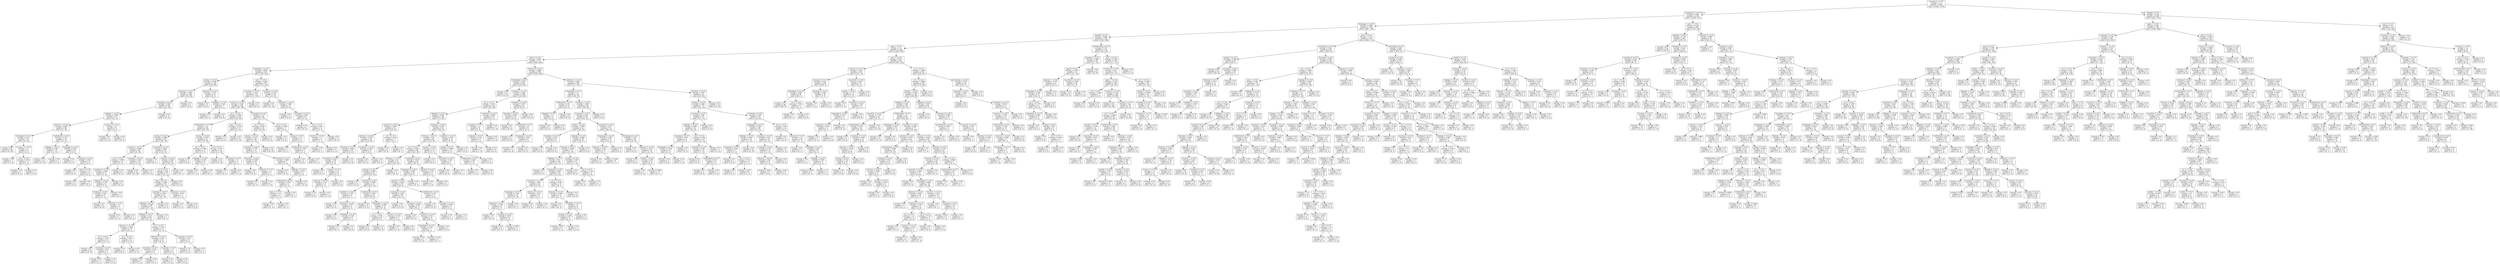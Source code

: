 digraph Tree {
node [shape=box] ;
0 [label="forumng_4 <= 0.5\nentropy = 1.0\nsamples = 3200\nvalue = [1622, 1578]"] ;
1 [label="homepage_0 <= 0.5\nentropy = 0.942\nsamples = 2191\nvalue = [1404, 787]"] ;
0 -> 1 [labeldistance=2.5, labelangle=45, headlabel="True"] ;
2 [label="homepage_1 <= 0.5\nentropy = 0.988\nsamples = 1745\nvalue = [987, 758]"] ;
1 -> 2 ;
3 [label="dataplus <= 0.5\nentropy = 0.994\nsamples = 1191\nvalue = [543, 648]"] ;
2 -> 3 ;
4 [label="page_1 <= 0.5\nentropy = 1.0\nsamples = 1018\nvalue = [509, 509]"] ;
3 -> 4 ;
5 [label="quiz_0 <= 0.5\nentropy = 0.985\nsamples = 711\nvalue = [304, 407]"] ;
4 -> 5 ;
6 [label="homepage_2 <= 0.5\nentropy = 0.886\nsamples = 313\nvalue = [95, 218]"] ;
5 -> 6 ;
7 [label="acumg_1 <= 0.5\nentropy = 0.663\nsamples = 116\nvalue = [20, 96]"] ;
6 -> 7 ;
8 [label="forumng_1 <= 0.5\nentropy = 0.563\nsamples = 106\nvalue = [14, 92]"] ;
7 -> 8 ;
9 [label="acumneg_2 <= 0.5\nentropy = 0.463\nsamples = 102\nvalue = [10, 92]"] ;
8 -> 9 ;
10 [label="subpage_1 <= 0.5\nentropy = 0.586\nsamples = 71\nvalue = [10, 61]"] ;
9 -> 10 ;
11 [label="resource_4 <= 0.5\nentropy = 0.493\nsamples = 65\nvalue = [7, 58]"] ;
10 -> 11 ;
12 [label="homepage_4 <= 0.5\nentropy = 0.271\nsamples = 43\nvalue = [2, 41]"] ;
11 -> 12 ;
13 [label="entropy = 0.0\nsamples = 39\nvalue = [0, 39]"] ;
12 -> 13 ;
14 [label="resource_3 <= 0.5\nentropy = 1.0\nsamples = 4\nvalue = [2, 2]"] ;
12 -> 14 ;
15 [label="entropy = 0.0\nsamples = 1\nvalue = [1, 0]"] ;
14 -> 15 ;
16 [label="url_4 <= 0.5\nentropy = 0.918\nsamples = 3\nvalue = [1, 2]"] ;
14 -> 16 ;
17 [label="entropy = 0.0\nsamples = 2\nvalue = [0, 2]"] ;
16 -> 17 ;
18 [label="entropy = 0.0\nsamples = 1\nvalue = [1, 0]"] ;
16 -> 18 ;
19 [label="ouelluminate <= 0.5\nentropy = 0.773\nsamples = 22\nvalue = [5, 17]"] ;
11 -> 19 ;
20 [label="subpage_2 <= 0.5\nentropy = 0.391\nsamples = 13\nvalue = [1, 12]"] ;
19 -> 20 ;
21 [label="entropy = 0.0\nsamples = 12\nvalue = [0, 12]"] ;
20 -> 21 ;
22 [label="entropy = 0.0\nsamples = 1\nvalue = [1, 0]"] ;
20 -> 22 ;
23 [label="homepage_3 <= 0.5\nentropy = 0.991\nsamples = 9\nvalue = [4, 5]"] ;
19 -> 23 ;
24 [label="entropy = 0.0\nsamples = 3\nvalue = [0, 3]"] ;
23 -> 24 ;
25 [label="acumneg_3 <= 0.5\nentropy = 0.918\nsamples = 6\nvalue = [4, 2]"] ;
23 -> 25 ;
26 [label="entropy = 0.0\nsamples = 2\nvalue = [2, 0]"] ;
25 -> 26 ;
27 [label="quiz_2 <= 0.5\nentropy = 1.0\nsamples = 4\nvalue = [2, 2]"] ;
25 -> 27 ;
28 [label="entropy = 0.0\nsamples = 2\nvalue = [2, 0]"] ;
27 -> 28 ;
29 [label="entropy = 0.0\nsamples = 2\nvalue = [0, 2]"] ;
27 -> 29 ;
30 [label="resource_3 <= 0.5\nentropy = 1.0\nsamples = 6\nvalue = [3, 3]"] ;
10 -> 30 ;
31 [label="entropy = 0.0\nsamples = 3\nvalue = [3, 0]"] ;
30 -> 31 ;
32 [label="entropy = 0.0\nsamples = 3\nvalue = [0, 3]"] ;
30 -> 32 ;
33 [label="entropy = 0.0\nsamples = 31\nvalue = [0, 31]"] ;
9 -> 33 ;
34 [label="entropy = 0.0\nsamples = 4\nvalue = [4, 0]"] ;
8 -> 34 ;
35 [label="glossary_0 <= 0.5\nentropy = 0.971\nsamples = 10\nvalue = [6, 4]"] ;
7 -> 35 ;
36 [label="entropy = 0.0\nsamples = 3\nvalue = [0, 3]"] ;
35 -> 36 ;
37 [label="subpage_2 <= 0.5\nentropy = 0.592\nsamples = 7\nvalue = [6, 1]"] ;
35 -> 37 ;
38 [label="entropy = 0.0\nsamples = 1\nvalue = [0, 1]"] ;
37 -> 38 ;
39 [label="entropy = 0.0\nsamples = 6\nvalue = [6, 0]"] ;
37 -> 39 ;
40 [label="quiz_3 <= 0.5\nentropy = 0.959\nsamples = 197\nvalue = [75, 122]"] ;
6 -> 40 ;
41 [label="oucontent_3 <= 0.5\nentropy = 0.978\nsamples = 174\nvalue = [72, 102]"] ;
40 -> 41 ;
42 [label="resource_2 <= 0.5\nentropy = 0.967\nsamples = 168\nvalue = [66, 102]"] ;
41 -> 42 ;
43 [label="url_1 <= 0.5\nentropy = 0.995\nsamples = 120\nvalue = [55, 65]"] ;
42 -> 43 ;
44 [label="ouelluminate <= 0.5\nentropy = 1.0\nsamples = 105\nvalue = [52, 53]"] ;
43 -> 44 ;
45 [label="acumg_2 <= 0.5\nentropy = 0.988\nsamples = 78\nvalue = [44, 34]"] ;
44 -> 45 ;
46 [label="resource_1 <= 0.5\nentropy = 0.894\nsamples = 29\nvalue = [9, 20]"] ;
45 -> 46 ;
47 [label="url_0 <= 0.5\nentropy = 0.996\nsamples = 13\nvalue = [7, 6]"] ;
46 -> 47 ;
48 [label="acumneg_0 <= 0.5\nentropy = 0.946\nsamples = 11\nvalue = [7, 4]"] ;
47 -> 48 ;
49 [label="subpage_3 <= 0.5\nentropy = 0.764\nsamples = 9\nvalue = [7, 2]"] ;
48 -> 49 ;
50 [label="forumng_2 <= 0.5\nentropy = 0.544\nsamples = 8\nvalue = [7, 1]"] ;
49 -> 50 ;
51 [label="entropy = 0.0\nsamples = 6\nvalue = [6, 0]"] ;
50 -> 51 ;
52 [label="acumneg_2 <= 0.5\nentropy = 1.0\nsamples = 2\nvalue = [1, 1]"] ;
50 -> 52 ;
53 [label="entropy = 0.0\nsamples = 1\nvalue = [1, 0]"] ;
52 -> 53 ;
54 [label="entropy = 0.0\nsamples = 1\nvalue = [0, 1]"] ;
52 -> 54 ;
55 [label="entropy = 0.0\nsamples = 1\nvalue = [0, 1]"] ;
49 -> 55 ;
56 [label="entropy = 0.0\nsamples = 2\nvalue = [0, 2]"] ;
48 -> 56 ;
57 [label="entropy = 0.0\nsamples = 2\nvalue = [0, 2]"] ;
47 -> 57 ;
58 [label="acumneg_1 <= 0.5\nentropy = 0.544\nsamples = 16\nvalue = [2, 14]"] ;
46 -> 58 ;
59 [label="entropy = 0.0\nsamples = 14\nvalue = [0, 14]"] ;
58 -> 59 ;
60 [label="entropy = 0.0\nsamples = 2\nvalue = [2, 0]"] ;
58 -> 60 ;
61 [label="oucontent_0 <= 0.5\nentropy = 0.863\nsamples = 49\nvalue = [35, 14]"] ;
45 -> 61 ;
62 [label="entropy = 0.0\nsamples = 1\nvalue = [0, 1]"] ;
61 -> 62 ;
63 [label="resource_0 <= 0.5\nentropy = 0.843\nsamples = 48\nvalue = [35, 13]"] ;
61 -> 63 ;
64 [label="url_4 <= 0.5\nentropy = 0.82\nsamples = 47\nvalue = [35, 12]"] ;
63 -> 64 ;
65 [label="quiz_2 <= 0.5\nentropy = 0.845\nsamples = 44\nvalue = [32, 12]"] ;
64 -> 65 ;
66 [label="acumneg_0 <= 0.5\nentropy = 0.801\nsamples = 41\nvalue = [31, 10]"] ;
65 -> 66 ;
67 [label="subpage_0 <= 0.5\nentropy = 0.842\nsamples = 37\nvalue = [27, 10]"] ;
66 -> 67 ;
68 [label="subpage_3 <= 0.5\nentropy = 0.811\nsamples = 36\nvalue = [27, 9]"] ;
67 -> 68 ;
69 [label="glossary_1 <= 0.5\nentropy = 0.629\nsamples = 19\nvalue = [16, 3]"] ;
68 -> 69 ;
70 [label="url_3 <= 0.5\nentropy = 0.371\nsamples = 14\nvalue = [13, 1]"] ;
69 -> 70 ;
71 [label="entropy = 0.0\nsamples = 10\nvalue = [10, 0]"] ;
70 -> 71 ;
72 [label="acumneg_2 <= 0.5\nentropy = 0.811\nsamples = 4\nvalue = [3, 1]"] ;
70 -> 72 ;
73 [label="entropy = 0.0\nsamples = 1\nvalue = [0, 1]"] ;
72 -> 73 ;
74 [label="entropy = 0.0\nsamples = 3\nvalue = [3, 0]"] ;
72 -> 74 ;
75 [label="url_3 <= 0.5\nentropy = 0.971\nsamples = 5\nvalue = [3, 2]"] ;
69 -> 75 ;
76 [label="entropy = 0.0\nsamples = 2\nvalue = [0, 2]"] ;
75 -> 76 ;
77 [label="entropy = 0.0\nsamples = 3\nvalue = [3, 0]"] ;
75 -> 77 ;
78 [label="url_2 <= 0.5\nentropy = 0.937\nsamples = 17\nvalue = [11, 6]"] ;
68 -> 78 ;
79 [label="glossary_0 <= 0.5\nentropy = 0.811\nsamples = 12\nvalue = [9, 3]"] ;
78 -> 79 ;
80 [label="acumneg_2 <= 0.5\nentropy = 0.544\nsamples = 8\nvalue = [7, 1]"] ;
79 -> 80 ;
81 [label="entropy = 0.0\nsamples = 7\nvalue = [7, 0]"] ;
80 -> 81 ;
82 [label="entropy = 0.0\nsamples = 1\nvalue = [0, 1]"] ;
80 -> 82 ;
83 [label="acumneg_2 <= 0.5\nentropy = 1.0\nsamples = 4\nvalue = [2, 2]"] ;
79 -> 83 ;
84 [label="entropy = 0.0\nsamples = 2\nvalue = [0, 2]"] ;
83 -> 84 ;
85 [label="entropy = 0.0\nsamples = 2\nvalue = [2, 0]"] ;
83 -> 85 ;
86 [label="acumneg_2 <= 0.5\nentropy = 0.971\nsamples = 5\nvalue = [2, 3]"] ;
78 -> 86 ;
87 [label="entropy = 1.0\nsamples = 4\nvalue = [2, 2]"] ;
86 -> 87 ;
88 [label="entropy = 0.0\nsamples = 1\nvalue = [0, 1]"] ;
86 -> 88 ;
89 [label="entropy = 0.0\nsamples = 1\nvalue = [0, 1]"] ;
67 -> 89 ;
90 [label="entropy = 0.0\nsamples = 4\nvalue = [4, 0]"] ;
66 -> 90 ;
91 [label="forumng_3 <= 0.5\nentropy = 0.918\nsamples = 3\nvalue = [1, 2]"] ;
65 -> 91 ;
92 [label="entropy = 0.0\nsamples = 1\nvalue = [1, 0]"] ;
91 -> 92 ;
93 [label="entropy = 0.0\nsamples = 2\nvalue = [0, 2]"] ;
91 -> 93 ;
94 [label="entropy = 0.0\nsamples = 3\nvalue = [3, 0]"] ;
64 -> 94 ;
95 [label="entropy = 0.0\nsamples = 1\nvalue = [0, 1]"] ;
63 -> 95 ;
96 [label="acumg_2 <= 0.5\nentropy = 0.877\nsamples = 27\nvalue = [8, 19]"] ;
44 -> 96 ;
97 [label="url_3 <= 0.5\nentropy = 0.946\nsamples = 11\nvalue = [7, 4]"] ;
96 -> 97 ;
98 [label="entropy = 0.0\nsamples = 3\nvalue = [0, 3]"] ;
97 -> 98 ;
99 [label="subpage_3 <= 0.5\nentropy = 0.544\nsamples = 8\nvalue = [7, 1]"] ;
97 -> 99 ;
100 [label="entropy = 0.0\nsamples = 7\nvalue = [7, 0]"] ;
99 -> 100 ;
101 [label="entropy = 0.0\nsamples = 1\nvalue = [0, 1]"] ;
99 -> 101 ;
102 [label="url_4 <= 0.5\nentropy = 0.337\nsamples = 16\nvalue = [1, 15]"] ;
96 -> 102 ;
103 [label="entropy = 0.0\nsamples = 14\nvalue = [0, 14]"] ;
102 -> 103 ;
104 [label="acumneg_0 <= 0.5\nentropy = 1.0\nsamples = 2\nvalue = [1, 1]"] ;
102 -> 104 ;
105 [label="entropy = 0.0\nsamples = 1\nvalue = [0, 1]"] ;
104 -> 105 ;
106 [label="entropy = 0.0\nsamples = 1\nvalue = [1, 0]"] ;
104 -> 106 ;
107 [label="quiz_1 <= 0.5\nentropy = 0.722\nsamples = 15\nvalue = [3, 12]"] ;
43 -> 107 ;
108 [label="entropy = 0.0\nsamples = 3\nvalue = [3, 0]"] ;
107 -> 108 ;
109 [label="entropy = 0.0\nsamples = 12\nvalue = [0, 12]"] ;
107 -> 109 ;
110 [label="acumneg_0 <= 0.5\nentropy = 0.777\nsamples = 48\nvalue = [11, 37]"] ;
42 -> 110 ;
111 [label="url_4 <= 0.5\nentropy = 0.601\nsamples = 41\nvalue = [6, 35]"] ;
110 -> 111 ;
112 [label="acumg_2 <= 0.5\nentropy = 0.477\nsamples = 39\nvalue = [4, 35]"] ;
111 -> 112 ;
113 [label="acumneg_3 <= 0.5\nentropy = 0.787\nsamples = 17\nvalue = [4, 13]"] ;
112 -> 113 ;
114 [label="forumng_2 <= 0.5\nentropy = 0.469\nsamples = 10\nvalue = [1, 9]"] ;
113 -> 114 ;
115 [label="entropy = 0.0\nsamples = 8\nvalue = [0, 8]"] ;
114 -> 115 ;
116 [label="glossary_0 <= 0.5\nentropy = 1.0\nsamples = 2\nvalue = [1, 1]"] ;
114 -> 116 ;
117 [label="entropy = 0.0\nsamples = 1\nvalue = [0, 1]"] ;
116 -> 117 ;
118 [label="entropy = 0.0\nsamples = 1\nvalue = [1, 0]"] ;
116 -> 118 ;
119 [label="forumng_3 <= 0.5\nentropy = 0.985\nsamples = 7\nvalue = [3, 4]"] ;
113 -> 119 ;
120 [label="entropy = 0.0\nsamples = 2\nvalue = [0, 2]"] ;
119 -> 120 ;
121 [label="subpage_1 <= 0.5\nentropy = 0.971\nsamples = 5\nvalue = [3, 2]"] ;
119 -> 121 ;
122 [label="ouelluminate <= 0.5\nentropy = 0.918\nsamples = 3\nvalue = [1, 2]"] ;
121 -> 122 ;
123 [label="quiz_2 <= 0.5\nentropy = 1.0\nsamples = 2\nvalue = [1, 1]"] ;
122 -> 123 ;
124 [label="entropy = 0.0\nsamples = 1\nvalue = [1, 0]"] ;
123 -> 124 ;
125 [label="entropy = 0.0\nsamples = 1\nvalue = [0, 1]"] ;
123 -> 125 ;
126 [label="entropy = 0.0\nsamples = 1\nvalue = [0, 1]"] ;
122 -> 126 ;
127 [label="entropy = 0.0\nsamples = 2\nvalue = [2, 0]"] ;
121 -> 127 ;
128 [label="entropy = 0.0\nsamples = 22\nvalue = [0, 22]"] ;
112 -> 128 ;
129 [label="entropy = 0.0\nsamples = 2\nvalue = [2, 0]"] ;
111 -> 129 ;
130 [label="url_2 <= 0.5\nentropy = 0.863\nsamples = 7\nvalue = [5, 2]"] ;
110 -> 130 ;
131 [label="entropy = 0.0\nsamples = 3\nvalue = [3, 0]"] ;
130 -> 131 ;
132 [label="acumg_1 <= 0.5\nentropy = 1.0\nsamples = 4\nvalue = [2, 2]"] ;
130 -> 132 ;
133 [label="entropy = 0.0\nsamples = 1\nvalue = [0, 1]"] ;
132 -> 133 ;
134 [label="ouelluminate <= 0.5\nentropy = 0.918\nsamples = 3\nvalue = [2, 1]"] ;
132 -> 134 ;
135 [label="entropy = 0.0\nsamples = 2\nvalue = [2, 0]"] ;
134 -> 135 ;
136 [label="entropy = 0.0\nsamples = 1\nvalue = [0, 1]"] ;
134 -> 136 ;
137 [label="entropy = 0.0\nsamples = 6\nvalue = [6, 0]"] ;
41 -> 137 ;
138 [label="forumng_2 <= 0.5\nentropy = 0.559\nsamples = 23\nvalue = [3, 20]"] ;
40 -> 138 ;
139 [label="entropy = 0.0\nsamples = 12\nvalue = [0, 12]"] ;
138 -> 139 ;
140 [label="oucontent_3 <= 0.5\nentropy = 0.845\nsamples = 11\nvalue = [3, 8]"] ;
138 -> 140 ;
141 [label="entropy = 0.0\nsamples = 2\nvalue = [2, 0]"] ;
140 -> 141 ;
142 [label="acumneg_3 <= 0.5\nentropy = 0.503\nsamples = 9\nvalue = [1, 8]"] ;
140 -> 142 ;
143 [label="entropy = 0.0\nsamples = 5\nvalue = [0, 5]"] ;
142 -> 143 ;
144 [label="url_3 <= 0.5\nentropy = 0.811\nsamples = 4\nvalue = [1, 3]"] ;
142 -> 144 ;
145 [label="resource_2 <= 0.5\nentropy = 1.0\nsamples = 2\nvalue = [1, 1]"] ;
144 -> 145 ;
146 [label="entropy = 0.0\nsamples = 1\nvalue = [0, 1]"] ;
145 -> 146 ;
147 [label="entropy = 0.0\nsamples = 1\nvalue = [1, 0]"] ;
145 -> 147 ;
148 [label="entropy = 0.0\nsamples = 2\nvalue = [0, 2]"] ;
144 -> 148 ;
149 [label="resource_4 <= 0.5\nentropy = 0.998\nsamples = 398\nvalue = [209, 189]"] ;
5 -> 149 ;
150 [label="externalquiz <= 0.5\nentropy = 0.925\nsamples = 200\nvalue = [132, 68]"] ;
149 -> 150 ;
151 [label="entropy = 0.0\nsamples = 12\nvalue = [12, 0]"] ;
150 -> 151 ;
152 [label="acumneg_4 <= 0.5\nentropy = 0.944\nsamples = 188\nvalue = [120, 68]"] ;
150 -> 152 ;
153 [label="url_2 <= 0.5\nentropy = 0.972\nsamples = 159\nvalue = [95, 64]"] ;
152 -> 153 ;
154 [label="subpage_3 <= 0.5\nentropy = 0.992\nsamples = 134\nvalue = [74, 60]"] ;
153 -> 154 ;
155 [label="resource_2 <= 0.5\nentropy = 0.965\nsamples = 41\nvalue = [16, 25]"] ;
154 -> 155 ;
156 [label="glossary_1 <= 0.5\nentropy = 0.874\nsamples = 34\nvalue = [10, 24]"] ;
155 -> 156 ;
157 [label="forumng_2 <= 0.5\nentropy = 0.634\nsamples = 25\nvalue = [4, 21]"] ;
156 -> 157 ;
158 [label="oucontent_2 <= 0.5\nentropy = 0.89\nsamples = 13\nvalue = [4, 9]"] ;
157 -> 158 ;
159 [label="entropy = 0.0\nsamples = 5\nvalue = [0, 5]"] ;
158 -> 159 ;
160 [label="acumg_2 <= 0.5\nentropy = 1.0\nsamples = 8\nvalue = [4, 4]"] ;
158 -> 160 ;
161 [label="acumneg_3 <= 0.5\nentropy = 0.722\nsamples = 5\nvalue = [1, 4]"] ;
160 -> 161 ;
162 [label="entropy = 0.0\nsamples = 4\nvalue = [0, 4]"] ;
161 -> 162 ;
163 [label="entropy = 0.0\nsamples = 1\nvalue = [1, 0]"] ;
161 -> 163 ;
164 [label="entropy = 0.0\nsamples = 3\nvalue = [3, 0]"] ;
160 -> 164 ;
165 [label="entropy = 0.0\nsamples = 12\nvalue = [0, 12]"] ;
157 -> 165 ;
166 [label="oucontent_1 <= 0.5\nentropy = 0.918\nsamples = 9\nvalue = [6, 3]"] ;
156 -> 166 ;
167 [label="entropy = 0.0\nsamples = 6\nvalue = [6, 0]"] ;
166 -> 167 ;
168 [label="entropy = 0.0\nsamples = 3\nvalue = [0, 3]"] ;
166 -> 168 ;
169 [label="url_4 <= 0.5\nentropy = 0.592\nsamples = 7\nvalue = [6, 1]"] ;
155 -> 169 ;
170 [label="entropy = 0.0\nsamples = 6\nvalue = [6, 0]"] ;
169 -> 170 ;
171 [label="entropy = 0.0\nsamples = 1\nvalue = [0, 1]"] ;
169 -> 171 ;
172 [label="acumneg_1 <= 0.5\nentropy = 0.955\nsamples = 93\nvalue = [58, 35]"] ;
154 -> 172 ;
173 [label="forumng_1 <= 0.5\nentropy = 0.91\nsamples = 80\nvalue = [54, 26]"] ;
172 -> 173 ;
174 [label="url_3 <= 0.5\nentropy = 0.957\nsamples = 66\nvalue = [41, 25]"] ;
173 -> 174 ;
175 [label="glossary_1 <= 0.5\nentropy = 1.0\nsamples = 32\nvalue = [16, 16]"] ;
174 -> 175 ;
176 [label="acumg_2 <= 0.5\nentropy = 0.992\nsamples = 29\nvalue = [16, 13]"] ;
175 -> 176 ;
177 [label="entropy = 0.0\nsamples = 4\nvalue = [4, 0]"] ;
176 -> 177 ;
178 [label="acumneg_2 <= 0.5\nentropy = 0.999\nsamples = 25\nvalue = [12, 13]"] ;
176 -> 178 ;
179 [label="oucontent_2 <= 0.5\nentropy = 0.764\nsamples = 9\nvalue = [2, 7]"] ;
178 -> 179 ;
180 [label="entropy = 0.0\nsamples = 4\nvalue = [0, 4]"] ;
179 -> 180 ;
181 [label="forumng_2 <= 0.5\nentropy = 0.971\nsamples = 5\nvalue = [2, 3]"] ;
179 -> 181 ;
182 [label="entropy = 0.0\nsamples = 2\nvalue = [0, 2]"] ;
181 -> 182 ;
183 [label="homepage_3 <= 0.5\nentropy = 0.918\nsamples = 3\nvalue = [2, 1]"] ;
181 -> 183 ;
184 [label="entropy = 0.0\nsamples = 1\nvalue = [0, 1]"] ;
183 -> 184 ;
185 [label="entropy = 0.0\nsamples = 2\nvalue = [2, 0]"] ;
183 -> 185 ;
186 [label="ouelluminate <= 0.5\nentropy = 0.954\nsamples = 16\nvalue = [10, 6]"] ;
178 -> 186 ;
187 [label="entropy = 0.0\nsamples = 3\nvalue = [3, 0]"] ;
186 -> 187 ;
188 [label="homepage_3 <= 0.5\nentropy = 0.996\nsamples = 13\nvalue = [7, 6]"] ;
186 -> 188 ;
189 [label="url_1 <= 0.5\nentropy = 0.811\nsamples = 8\nvalue = [6, 2]"] ;
188 -> 189 ;
190 [label="entropy = 0.0\nsamples = 4\nvalue = [4, 0]"] ;
189 -> 190 ;
191 [label="entropy = 1.0\nsamples = 4\nvalue = [2, 2]"] ;
189 -> 191 ;
192 [label="resource_3 <= 0.5\nentropy = 0.722\nsamples = 5\nvalue = [1, 4]"] ;
188 -> 192 ;
193 [label="entropy = 0.0\nsamples = 1\nvalue = [1, 0]"] ;
192 -> 193 ;
194 [label="entropy = 0.0\nsamples = 4\nvalue = [0, 4]"] ;
192 -> 194 ;
195 [label="entropy = 0.0\nsamples = 3\nvalue = [0, 3]"] ;
175 -> 195 ;
196 [label="acumneg_0 <= 0.5\nentropy = 0.834\nsamples = 34\nvalue = [25, 9]"] ;
174 -> 196 ;
197 [label="homepage_4 <= 0.5\nentropy = 0.663\nsamples = 29\nvalue = [24, 5]"] ;
196 -> 197 ;
198 [label="ouwiki_0 <= 0.5\nentropy = 0.592\nsamples = 28\nvalue = [24, 4]"] ;
197 -> 198 ;
199 [label="acumneg_2 <= 0.5\nentropy = 0.426\nsamples = 23\nvalue = [21, 2]"] ;
198 -> 199 ;
200 [label="entropy = 0.0\nsamples = 12\nvalue = [12, 0]"] ;
199 -> 200 ;
201 [label="forumng_3 <= 0.5\nentropy = 0.684\nsamples = 11\nvalue = [9, 2]"] ;
199 -> 201 ;
202 [label="entropy = 0.0\nsamples = 3\nvalue = [3, 0]"] ;
201 -> 202 ;
203 [label="oucontent_2 <= 0.5\nentropy = 0.811\nsamples = 8\nvalue = [6, 2]"] ;
201 -> 203 ;
204 [label="homepage_2 <= 0.5\nentropy = 0.592\nsamples = 7\nvalue = [6, 1]"] ;
203 -> 204 ;
205 [label="entropy = 0.0\nsamples = 2\nvalue = [2, 0]"] ;
204 -> 205 ;
206 [label="entropy = 0.722\nsamples = 5\nvalue = [4, 1]"] ;
204 -> 206 ;
207 [label="entropy = 0.0\nsamples = 1\nvalue = [0, 1]"] ;
203 -> 207 ;
208 [label="ouelluminate <= 0.5\nentropy = 0.971\nsamples = 5\nvalue = [3, 2]"] ;
198 -> 208 ;
209 [label="entropy = 0.0\nsamples = 2\nvalue = [2, 0]"] ;
208 -> 209 ;
210 [label="forumng_3 <= 0.5\nentropy = 0.918\nsamples = 3\nvalue = [1, 2]"] ;
208 -> 210 ;
211 [label="entropy = 0.0\nsamples = 1\nvalue = [0, 1]"] ;
210 -> 211 ;
212 [label="entropy = 1.0\nsamples = 2\nvalue = [1, 1]"] ;
210 -> 212 ;
213 [label="entropy = 0.0\nsamples = 1\nvalue = [0, 1]"] ;
197 -> 213 ;
214 [label="glossary_0 <= 0.5\nentropy = 0.722\nsamples = 5\nvalue = [1, 4]"] ;
196 -> 214 ;
215 [label="entropy = 0.0\nsamples = 1\nvalue = [1, 0]"] ;
214 -> 215 ;
216 [label="entropy = 0.0\nsamples = 4\nvalue = [0, 4]"] ;
214 -> 216 ;
217 [label="acumg_1 <= 0.5\nentropy = 0.371\nsamples = 14\nvalue = [13, 1]"] ;
173 -> 217 ;
218 [label="entropy = 0.0\nsamples = 9\nvalue = [9, 0]"] ;
217 -> 218 ;
219 [label="oucontent_3 <= 0.5\nentropy = 0.722\nsamples = 5\nvalue = [4, 1]"] ;
217 -> 219 ;
220 [label="entropy = 0.0\nsamples = 4\nvalue = [4, 0]"] ;
219 -> 220 ;
221 [label="entropy = 0.0\nsamples = 1\nvalue = [0, 1]"] ;
219 -> 221 ;
222 [label="oucontent_1 <= 0.5\nentropy = 0.89\nsamples = 13\nvalue = [4, 9]"] ;
172 -> 222 ;
223 [label="ouwiki_0 <= 0.5\nentropy = 0.684\nsamples = 11\nvalue = [2, 9]"] ;
222 -> 223 ;
224 [label="ouelluminate <= 0.5\nentropy = 0.469\nsamples = 10\nvalue = [1, 9]"] ;
223 -> 224 ;
225 [label="entropy = 0.0\nsamples = 1\nvalue = [1, 0]"] ;
224 -> 225 ;
226 [label="entropy = 0.0\nsamples = 9\nvalue = [0, 9]"] ;
224 -> 226 ;
227 [label="entropy = 0.0\nsamples = 1\nvalue = [1, 0]"] ;
223 -> 227 ;
228 [label="entropy = 0.0\nsamples = 2\nvalue = [2, 0]"] ;
222 -> 228 ;
229 [label="oucontent_2 <= 0.5\nentropy = 0.634\nsamples = 25\nvalue = [21, 4]"] ;
153 -> 229 ;
230 [label="acumneg_2 <= 0.5\nentropy = 1.0\nsamples = 8\nvalue = [4, 4]"] ;
229 -> 230 ;
231 [label="subpage_3 <= 0.5\nentropy = 0.722\nsamples = 5\nvalue = [1, 4]"] ;
230 -> 231 ;
232 [label="entropy = 0.0\nsamples = 1\nvalue = [1, 0]"] ;
231 -> 232 ;
233 [label="entropy = 0.0\nsamples = 4\nvalue = [0, 4]"] ;
231 -> 233 ;
234 [label="entropy = 0.0\nsamples = 3\nvalue = [3, 0]"] ;
230 -> 234 ;
235 [label="entropy = 0.0\nsamples = 17\nvalue = [17, 0]"] ;
229 -> 235 ;
236 [label="oucontent_2 <= 0.5\nentropy = 0.579\nsamples = 29\nvalue = [25, 4]"] ;
152 -> 236 ;
237 [label="forumng_3 <= 0.5\nentropy = 0.863\nsamples = 14\nvalue = [10, 4]"] ;
236 -> 237 ;
238 [label="entropy = 0.0\nsamples = 6\nvalue = [6, 0]"] ;
237 -> 238 ;
239 [label="ouelluminate <= 0.5\nentropy = 1.0\nsamples = 8\nvalue = [4, 4]"] ;
237 -> 239 ;
240 [label="entropy = 0.0\nsamples = 2\nvalue = [2, 0]"] ;
239 -> 240 ;
241 [label="homepage_3 <= 0.5\nentropy = 0.918\nsamples = 6\nvalue = [2, 4]"] ;
239 -> 241 ;
242 [label="entropy = 0.0\nsamples = 4\nvalue = [0, 4]"] ;
241 -> 242 ;
243 [label="entropy = 0.0\nsamples = 2\nvalue = [2, 0]"] ;
241 -> 243 ;
244 [label="entropy = 0.0\nsamples = 15\nvalue = [15, 0]"] ;
236 -> 244 ;
245 [label="oucontent_2 <= 0.5\nentropy = 0.964\nsamples = 198\nvalue = [77, 121]"] ;
149 -> 245 ;
246 [label="externalquiz <= 0.5\nentropy = 1.0\nsamples = 111\nvalue = [56, 55]"] ;
245 -> 246 ;
247 [label="ouelluminate <= 0.5\nentropy = 0.65\nsamples = 12\nvalue = [10, 2]"] ;
246 -> 247 ;
248 [label="subpage_2 <= 0.5\nentropy = 1.0\nsamples = 4\nvalue = [2, 2]"] ;
247 -> 248 ;
249 [label="entropy = 0.0\nsamples = 2\nvalue = [0, 2]"] ;
248 -> 249 ;
250 [label="entropy = 0.0\nsamples = 2\nvalue = [2, 0]"] ;
248 -> 250 ;
251 [label="entropy = 0.0\nsamples = 8\nvalue = [8, 0]"] ;
247 -> 251 ;
252 [label="forumng_1 <= 0.5\nentropy = 0.996\nsamples = 99\nvalue = [46, 53]"] ;
246 -> 252 ;
253 [label="acumneg_4 <= 0.5\nentropy = 0.99\nsamples = 95\nvalue = [42, 53]"] ;
252 -> 253 ;
254 [label="ouwiki_1 <= 0.5\nentropy = 0.943\nsamples = 61\nvalue = [22, 39]"] ;
253 -> 254 ;
255 [label="forumng_2 <= 0.5\nentropy = 0.811\nsamples = 8\nvalue = [6, 2]"] ;
254 -> 255 ;
256 [label="entropy = 0.0\nsamples = 2\nvalue = [0, 2]"] ;
255 -> 256 ;
257 [label="entropy = 0.0\nsamples = 6\nvalue = [6, 0]"] ;
255 -> 257 ;
258 [label="subpage_2 <= 0.5\nentropy = 0.884\nsamples = 53\nvalue = [16, 37]"] ;
254 -> 258 ;
259 [label="forumng_2 <= 0.5\nentropy = 0.848\nsamples = 51\nvalue = [14, 37]"] ;
258 -> 259 ;
260 [label="subpage_4 <= 0.5\nentropy = 0.91\nsamples = 40\nvalue = [13, 27]"] ;
259 -> 260 ;
261 [label="entropy = 0.0\nsamples = 5\nvalue = [0, 5]"] ;
260 -> 261 ;
262 [label="acumneg_2 <= 0.5\nentropy = 0.952\nsamples = 35\nvalue = [13, 22]"] ;
260 -> 262 ;
263 [label="oucontent_1 <= 0.5\nentropy = 0.811\nsamples = 20\nvalue = [5, 15]"] ;
262 -> 263 ;
264 [label="homepage_3 <= 0.5\nentropy = 0.544\nsamples = 16\nvalue = [2, 14]"] ;
263 -> 264 ;
265 [label="glossary_0 <= 0.5\nentropy = 0.764\nsamples = 9\nvalue = [2, 7]"] ;
264 -> 265 ;
266 [label="entropy = 0.0\nsamples = 3\nvalue = [0, 3]"] ;
265 -> 266 ;
267 [label="acumneg_3 <= 0.5\nentropy = 0.918\nsamples = 6\nvalue = [2, 4]"] ;
265 -> 267 ;
268 [label="entropy = 0.0\nsamples = 3\nvalue = [0, 3]"] ;
267 -> 268 ;
269 [label="entropy = 0.918\nsamples = 3\nvalue = [2, 1]"] ;
267 -> 269 ;
270 [label="entropy = 0.0\nsamples = 7\nvalue = [0, 7]"] ;
264 -> 270 ;
271 [label="glossary_0 <= 0.5\nentropy = 0.811\nsamples = 4\nvalue = [3, 1]"] ;
263 -> 271 ;
272 [label="entropy = 0.0\nsamples = 3\nvalue = [3, 0]"] ;
271 -> 272 ;
273 [label="entropy = 0.0\nsamples = 1\nvalue = [0, 1]"] ;
271 -> 273 ;
274 [label="url_3 <= 0.5\nentropy = 0.997\nsamples = 15\nvalue = [8, 7]"] ;
262 -> 274 ;
275 [label="glossary_0 <= 0.5\nentropy = 0.946\nsamples = 11\nvalue = [4, 7]"] ;
274 -> 275 ;
276 [label="entropy = 0.0\nsamples = 3\nvalue = [0, 3]"] ;
275 -> 276 ;
277 [label="homepage_3 <= 0.5\nentropy = 1.0\nsamples = 8\nvalue = [4, 4]"] ;
275 -> 277 ;
278 [label="acumg_4 <= 0.5\nentropy = 0.918\nsamples = 6\nvalue = [4, 2]"] ;
277 -> 278 ;
279 [label="entropy = 0.971\nsamples = 5\nvalue = [3, 2]"] ;
278 -> 279 ;
280 [label="entropy = 0.0\nsamples = 1\nvalue = [1, 0]"] ;
278 -> 280 ;
281 [label="entropy = 0.0\nsamples = 2\nvalue = [0, 2]"] ;
277 -> 281 ;
282 [label="entropy = 0.0\nsamples = 4\nvalue = [4, 0]"] ;
274 -> 282 ;
283 [label="acumg_2 <= 0.5\nentropy = 0.439\nsamples = 11\nvalue = [1, 10]"] ;
259 -> 283 ;
284 [label="entropy = 0.0\nsamples = 6\nvalue = [0, 6]"] ;
283 -> 284 ;
285 [label="url_4 <= 0.5\nentropy = 0.722\nsamples = 5\nvalue = [1, 4]"] ;
283 -> 285 ;
286 [label="entropy = 0.0\nsamples = 3\nvalue = [0, 3]"] ;
285 -> 286 ;
287 [label="entropy = 1.0\nsamples = 2\nvalue = [1, 1]"] ;
285 -> 287 ;
288 [label="entropy = 0.0\nsamples = 2\nvalue = [2, 0]"] ;
258 -> 288 ;
289 [label="oucontent_3 <= 0.5\nentropy = 0.977\nsamples = 34\nvalue = [20, 14]"] ;
253 -> 289 ;
290 [label="homepage_3 <= 0.5\nentropy = 0.592\nsamples = 14\nvalue = [12, 2]"] ;
289 -> 290 ;
291 [label="glossary_1 <= 0.5\nentropy = 0.391\nsamples = 13\nvalue = [12, 1]"] ;
290 -> 291 ;
292 [label="entropy = 0.0\nsamples = 5\nvalue = [5, 0]"] ;
291 -> 292 ;
293 [label="entropy = 0.544\nsamples = 8\nvalue = [7, 1]"] ;
291 -> 293 ;
294 [label="entropy = 0.0\nsamples = 1\nvalue = [0, 1]"] ;
290 -> 294 ;
295 [label="homepage_4 <= 0.5\nentropy = 0.971\nsamples = 20\nvalue = [8, 12]"] ;
289 -> 295 ;
296 [label="entropy = 0.0\nsamples = 4\nvalue = [4, 0]"] ;
295 -> 296 ;
297 [label="glossary_0 <= 0.5\nentropy = 0.811\nsamples = 16\nvalue = [4, 12]"] ;
295 -> 297 ;
298 [label="entropy = 0.0\nsamples = 3\nvalue = [0, 3]"] ;
297 -> 298 ;
299 [label="ouwiki_1 <= 0.5\nentropy = 0.89\nsamples = 13\nvalue = [4, 9]"] ;
297 -> 299 ;
300 [label="entropy = 0.0\nsamples = 2\nvalue = [0, 2]"] ;
299 -> 300 ;
301 [label="entropy = 0.946\nsamples = 11\nvalue = [4, 7]"] ;
299 -> 301 ;
302 [label="entropy = 0.0\nsamples = 4\nvalue = [4, 0]"] ;
252 -> 302 ;
303 [label="forumng_2 <= 0.5\nentropy = 0.797\nsamples = 87\nvalue = [21, 66]"] ;
245 -> 303 ;
304 [label="acumg_3 <= 0.5\nentropy = 0.845\nsamples = 77\nvalue = [21, 56]"] ;
303 -> 304 ;
305 [label="acumneg_0 <= 0.5\nentropy = 0.99\nsamples = 25\nvalue = [11, 14]"] ;
304 -> 305 ;
306 [label="subpage_3 <= 0.5\nentropy = 0.946\nsamples = 22\nvalue = [8, 14]"] ;
305 -> 306 ;
307 [label="acumneg_4 <= 0.5\nentropy = 0.811\nsamples = 8\nvalue = [6, 2]"] ;
306 -> 307 ;
308 [label="homepage_2 <= 0.5\nentropy = 0.918\nsamples = 3\nvalue = [1, 2]"] ;
307 -> 308 ;
309 [label="entropy = 0.0\nsamples = 2\nvalue = [0, 2]"] ;
308 -> 309 ;
310 [label="entropy = 0.0\nsamples = 1\nvalue = [1, 0]"] ;
308 -> 310 ;
311 [label="entropy = 0.0\nsamples = 5\nvalue = [5, 0]"] ;
307 -> 311 ;
312 [label="url_2 <= 0.5\nentropy = 0.592\nsamples = 14\nvalue = [2, 12]"] ;
306 -> 312 ;
313 [label="acumneg_1 <= 0.5\nentropy = 0.391\nsamples = 13\nvalue = [1, 12]"] ;
312 -> 313 ;
314 [label="entropy = 0.0\nsamples = 9\nvalue = [0, 9]"] ;
313 -> 314 ;
315 [label="ouelluminate <= 0.5\nentropy = 0.811\nsamples = 4\nvalue = [1, 3]"] ;
313 -> 315 ;
316 [label="entropy = 0.0\nsamples = 3\nvalue = [0, 3]"] ;
315 -> 316 ;
317 [label="entropy = 0.0\nsamples = 1\nvalue = [1, 0]"] ;
315 -> 317 ;
318 [label="entropy = 0.0\nsamples = 1\nvalue = [1, 0]"] ;
312 -> 318 ;
319 [label="entropy = 0.0\nsamples = 3\nvalue = [3, 0]"] ;
305 -> 319 ;
320 [label="acumneg_3 <= 0.5\nentropy = 0.706\nsamples = 52\nvalue = [10, 42]"] ;
304 -> 320 ;
321 [label="homepage_4 <= 0.5\nentropy = 0.562\nsamples = 38\nvalue = [5, 33]"] ;
320 -> 321 ;
322 [label="subpage_4 <= 0.5\nentropy = 0.267\nsamples = 22\nvalue = [1, 21]"] ;
321 -> 322 ;
323 [label="acumneg_2 <= 0.5\nentropy = 0.592\nsamples = 7\nvalue = [1, 6]"] ;
322 -> 323 ;
324 [label="entropy = 0.0\nsamples = 2\nvalue = [0, 2]"] ;
323 -> 324 ;
325 [label="url_3 <= 0.5\nentropy = 0.722\nsamples = 5\nvalue = [1, 4]"] ;
323 -> 325 ;
326 [label="entropy = 0.0\nsamples = 1\nvalue = [0, 1]"] ;
325 -> 326 ;
327 [label="entropy = 0.811\nsamples = 4\nvalue = [1, 3]"] ;
325 -> 327 ;
328 [label="entropy = 0.0\nsamples = 15\nvalue = [0, 15]"] ;
322 -> 328 ;
329 [label="acumneg_1 <= 0.5\nentropy = 0.811\nsamples = 16\nvalue = [4, 12]"] ;
321 -> 329 ;
330 [label="acumneg_2 <= 0.5\nentropy = 0.722\nsamples = 15\nvalue = [3, 12]"] ;
329 -> 330 ;
331 [label="glossary_1 <= 0.5\nentropy = 0.811\nsamples = 12\nvalue = [3, 9]"] ;
330 -> 331 ;
332 [label="entropy = 0.811\nsamples = 8\nvalue = [2, 6]"] ;
331 -> 332 ;
333 [label="entropy = 0.811\nsamples = 4\nvalue = [1, 3]"] ;
331 -> 333 ;
334 [label="entropy = 0.0\nsamples = 3\nvalue = [0, 3]"] ;
330 -> 334 ;
335 [label="entropy = 0.0\nsamples = 1\nvalue = [1, 0]"] ;
329 -> 335 ;
336 [label="url_4 <= 0.5\nentropy = 0.94\nsamples = 14\nvalue = [5, 9]"] ;
320 -> 336 ;
337 [label="entropy = 0.0\nsamples = 4\nvalue = [0, 4]"] ;
336 -> 337 ;
338 [label="glossary_0 <= 0.5\nentropy = 1.0\nsamples = 10\nvalue = [5, 5]"] ;
336 -> 338 ;
339 [label="entropy = 0.0\nsamples = 1\nvalue = [0, 1]"] ;
338 -> 339 ;
340 [label="homepage_3 <= 0.5\nentropy = 0.991\nsamples = 9\nvalue = [5, 4]"] ;
338 -> 340 ;
341 [label="entropy = 0.0\nsamples = 1\nvalue = [0, 1]"] ;
340 -> 341 ;
342 [label="subpage_3 <= 0.5\nentropy = 0.954\nsamples = 8\nvalue = [5, 3]"] ;
340 -> 342 ;
343 [label="entropy = 0.918\nsamples = 6\nvalue = [4, 2]"] ;
342 -> 343 ;
344 [label="entropy = 1.0\nsamples = 2\nvalue = [1, 1]"] ;
342 -> 344 ;
345 [label="entropy = 0.0\nsamples = 10\nvalue = [0, 10]"] ;
303 -> 345 ;
346 [label="quiz_3 <= 0.5\nentropy = 0.917\nsamples = 307\nvalue = [205, 102]"] ;
4 -> 346 ;
347 [label="resource_4 <= 0.5\nentropy = 0.527\nsamples = 126\nvalue = [111, 15]"] ;
346 -> 347 ;
348 [label="acumneg_1 <= 0.5\nentropy = 0.227\nsamples = 109\nvalue = [105, 4]"] ;
347 -> 348 ;
349 [label="homepage_4 <= 0.5\nentropy = 0.081\nsamples = 99\nvalue = [98, 1]"] ;
348 -> 349 ;
350 [label="entropy = 0.0\nsamples = 96\nvalue = [96, 0]"] ;
349 -> 350 ;
351 [label="url_4 <= 0.5\nentropy = 0.918\nsamples = 3\nvalue = [2, 1]"] ;
349 -> 351 ;
352 [label="entropy = 0.0\nsamples = 1\nvalue = [0, 1]"] ;
351 -> 352 ;
353 [label="entropy = 0.0\nsamples = 2\nvalue = [2, 0]"] ;
351 -> 353 ;
354 [label="forumng_2 <= 0.5\nentropy = 0.881\nsamples = 10\nvalue = [7, 3]"] ;
348 -> 354 ;
355 [label="entropy = 0.0\nsamples = 7\nvalue = [7, 0]"] ;
354 -> 355 ;
356 [label="entropy = 0.0\nsamples = 3\nvalue = [0, 3]"] ;
354 -> 356 ;
357 [label="oucontent_4 <= 0.5\nentropy = 0.937\nsamples = 17\nvalue = [6, 11]"] ;
347 -> 357 ;
358 [label="ouwiki_1 <= 0.5\nentropy = 0.75\nsamples = 14\nvalue = [3, 11]"] ;
357 -> 358 ;
359 [label="entropy = 0.0\nsamples = 1\nvalue = [1, 0]"] ;
358 -> 359 ;
360 [label="oucontent_2 <= 0.5\nentropy = 0.619\nsamples = 13\nvalue = [2, 11]"] ;
358 -> 360 ;
361 [label="homepage_4 <= 0.5\nentropy = 0.971\nsamples = 5\nvalue = [2, 3]"] ;
360 -> 361 ;
362 [label="acumneg_3 <= 0.5\nentropy = 0.918\nsamples = 3\nvalue = [2, 1]"] ;
361 -> 362 ;
363 [label="entropy = 0.0\nsamples = 1\nvalue = [0, 1]"] ;
362 -> 363 ;
364 [label="entropy = 0.0\nsamples = 2\nvalue = [2, 0]"] ;
362 -> 364 ;
365 [label="entropy = 0.0\nsamples = 2\nvalue = [0, 2]"] ;
361 -> 365 ;
366 [label="entropy = 0.0\nsamples = 8\nvalue = [0, 8]"] ;
360 -> 366 ;
367 [label="entropy = 0.0\nsamples = 3\nvalue = [3, 0]"] ;
357 -> 367 ;
368 [label="url_2 <= 0.5\nentropy = 0.999\nsamples = 181\nvalue = [94, 87]"] ;
346 -> 368 ;
369 [label="url_1 <= 0.5\nentropy = 0.998\nsamples = 152\nvalue = [72, 80]"] ;
368 -> 369 ;
370 [label="ouwiki_1 <= 0.5\nentropy = 0.995\nsamples = 148\nvalue = [68, 80]"] ;
369 -> 370 ;
371 [label="subpage_4 <= 0.5\nentropy = 0.98\nsamples = 125\nvalue = [52, 73]"] ;
370 -> 371 ;
372 [label="oucontent_4 <= 0.5\nentropy = 0.776\nsamples = 35\nvalue = [8, 27]"] ;
371 -> 372 ;
373 [label="questionnaire <= 0.5\nentropy = 0.971\nsamples = 20\nvalue = [8, 12]"] ;
372 -> 373 ;
374 [label="entropy = 0.0\nsamples = 6\nvalue = [0, 6]"] ;
373 -> 374 ;
375 [label="acumneg_3 <= 0.5\nentropy = 0.985\nsamples = 14\nvalue = [8, 6]"] ;
373 -> 375 ;
376 [label="glossary_1 <= 0.5\nentropy = 0.918\nsamples = 12\nvalue = [8, 4]"] ;
375 -> 376 ;
377 [label="acumg_4 <= 0.5\nentropy = 0.722\nsamples = 10\nvalue = [8, 2]"] ;
376 -> 377 ;
378 [label="entropy = 0.0\nsamples = 8\nvalue = [8, 0]"] ;
377 -> 378 ;
379 [label="entropy = 0.0\nsamples = 2\nvalue = [0, 2]"] ;
377 -> 379 ;
380 [label="entropy = 0.0\nsamples = 2\nvalue = [0, 2]"] ;
376 -> 380 ;
381 [label="entropy = 0.0\nsamples = 2\nvalue = [0, 2]"] ;
375 -> 381 ;
382 [label="entropy = 0.0\nsamples = 15\nvalue = [0, 15]"] ;
372 -> 382 ;
383 [label="ouelluminate <= 0.5\nentropy = 1.0\nsamples = 90\nvalue = [44, 46]"] ;
371 -> 383 ;
384 [label="homepage_4 <= 0.5\nentropy = 0.619\nsamples = 13\nvalue = [11, 2]"] ;
383 -> 384 ;
385 [label="entropy = 0.0\nsamples = 11\nvalue = [11, 0]"] ;
384 -> 385 ;
386 [label="entropy = 0.0\nsamples = 2\nvalue = [0, 2]"] ;
384 -> 386 ;
387 [label="forumng_3 <= 0.5\nentropy = 0.985\nsamples = 77\nvalue = [33, 44]"] ;
383 -> 387 ;
388 [label="acumneg_2 <= 0.5\nentropy = 0.978\nsamples = 29\nvalue = [17, 12]"] ;
387 -> 388 ;
389 [label="questionnaire <= 0.5\nentropy = 0.985\nsamples = 21\nvalue = [9, 12]"] ;
388 -> 389 ;
390 [label="acumneg_3 <= 0.5\nentropy = 0.971\nsamples = 15\nvalue = [9, 6]"] ;
389 -> 390 ;
391 [label="resource_4 <= 0.5\nentropy = 0.684\nsamples = 11\nvalue = [9, 2]"] ;
390 -> 391 ;
392 [label="entropy = 0.0\nsamples = 8\nvalue = [8, 0]"] ;
391 -> 392 ;
393 [label="acumg_3 <= 0.5\nentropy = 0.918\nsamples = 3\nvalue = [1, 2]"] ;
391 -> 393 ;
394 [label="entropy = 0.0\nsamples = 1\nvalue = [1, 0]"] ;
393 -> 394 ;
395 [label="entropy = 0.0\nsamples = 2\nvalue = [0, 2]"] ;
393 -> 395 ;
396 [label="entropy = 0.0\nsamples = 4\nvalue = [0, 4]"] ;
390 -> 396 ;
397 [label="entropy = 0.0\nsamples = 6\nvalue = [0, 6]"] ;
389 -> 397 ;
398 [label="entropy = 0.0\nsamples = 8\nvalue = [8, 0]"] ;
388 -> 398 ;
399 [label="acumg_4 <= 0.5\nentropy = 0.918\nsamples = 48\nvalue = [16, 32]"] ;
387 -> 399 ;
400 [label="entropy = 0.0\nsamples = 7\nvalue = [7, 0]"] ;
399 -> 400 ;
401 [label="acumneg_3 <= 0.5\nentropy = 0.759\nsamples = 41\nvalue = [9, 32]"] ;
399 -> 401 ;
402 [label="resource_4 <= 0.5\nentropy = 0.523\nsamples = 34\nvalue = [4, 30]"] ;
401 -> 402 ;
403 [label="oucontent_4 <= 0.5\nentropy = 0.605\nsamples = 27\nvalue = [4, 23]"] ;
402 -> 403 ;
404 [label="entropy = 0.0\nsamples = 5\nvalue = [0, 5]"] ;
403 -> 404 ;
405 [label="homepage_4 <= 0.5\nentropy = 0.684\nsamples = 22\nvalue = [4, 18]"] ;
403 -> 405 ;
406 [label="glossary_0 <= 0.5\nentropy = 0.881\nsamples = 10\nvalue = [3, 7]"] ;
405 -> 406 ;
407 [label="entropy = 0.0\nsamples = 1\nvalue = [0, 1]"] ;
406 -> 407 ;
408 [label="acumneg_4 <= 0.5\nentropy = 0.918\nsamples = 9\nvalue = [3, 6]"] ;
406 -> 408 ;
409 [label="url_3 <= 0.5\nentropy = 1.0\nsamples = 4\nvalue = [2, 2]"] ;
408 -> 409 ;
410 [label="entropy = 0.0\nsamples = 1\nvalue = [0, 1]"] ;
409 -> 410 ;
411 [label="resource_3 <= 0.5\nentropy = 0.918\nsamples = 3\nvalue = [2, 1]"] ;
409 -> 411 ;
412 [label="entropy = 1.0\nsamples = 2\nvalue = [1, 1]"] ;
411 -> 412 ;
413 [label="entropy = 0.0\nsamples = 1\nvalue = [1, 0]"] ;
411 -> 413 ;
414 [label="url_4 <= 0.5\nentropy = 0.722\nsamples = 5\nvalue = [1, 4]"] ;
408 -> 414 ;
415 [label="entropy = 0.0\nsamples = 4\nvalue = [0, 4]"] ;
414 -> 415 ;
416 [label="entropy = 0.0\nsamples = 1\nvalue = [1, 0]"] ;
414 -> 416 ;
417 [label="resource_3 <= 0.5\nentropy = 0.414\nsamples = 12\nvalue = [1, 11]"] ;
405 -> 417 ;
418 [label="entropy = 0.0\nsamples = 7\nvalue = [0, 7]"] ;
417 -> 418 ;
419 [label="acumneg_0 <= 0.5\nentropy = 0.722\nsamples = 5\nvalue = [1, 4]"] ;
417 -> 419 ;
420 [label="entropy = 0.811\nsamples = 4\nvalue = [1, 3]"] ;
419 -> 420 ;
421 [label="entropy = 0.0\nsamples = 1\nvalue = [0, 1]"] ;
419 -> 421 ;
422 [label="entropy = 0.0\nsamples = 7\nvalue = [0, 7]"] ;
402 -> 422 ;
423 [label="url_3 <= 0.5\nentropy = 0.863\nsamples = 7\nvalue = [5, 2]"] ;
401 -> 423 ;
424 [label="questionnaire <= 0.5\nentropy = 0.971\nsamples = 5\nvalue = [3, 2]"] ;
423 -> 424 ;
425 [label="entropy = 0.0\nsamples = 1\nvalue = [0, 1]"] ;
424 -> 425 ;
426 [label="entropy = 0.811\nsamples = 4\nvalue = [3, 1]"] ;
424 -> 426 ;
427 [label="entropy = 0.0\nsamples = 2\nvalue = [2, 0]"] ;
423 -> 427 ;
428 [label="subpage_4 <= 0.5\nentropy = 0.887\nsamples = 23\nvalue = [16, 7]"] ;
370 -> 428 ;
429 [label="entropy = 0.0\nsamples = 4\nvalue = [4, 0]"] ;
428 -> 429 ;
430 [label="acumneg_4 <= 0.5\nentropy = 0.949\nsamples = 19\nvalue = [12, 7]"] ;
428 -> 430 ;
431 [label="questionnaire <= 0.5\nentropy = 0.863\nsamples = 7\nvalue = [2, 5]"] ;
430 -> 431 ;
432 [label="entropy = 0.0\nsamples = 2\nvalue = [2, 0]"] ;
431 -> 432 ;
433 [label="entropy = 0.0\nsamples = 5\nvalue = [0, 5]"] ;
431 -> 433 ;
434 [label="oucontent_4 <= 0.5\nentropy = 0.65\nsamples = 12\nvalue = [10, 2]"] ;
430 -> 434 ;
435 [label="entropy = 0.0\nsamples = 1\nvalue = [0, 1]"] ;
434 -> 435 ;
436 [label="forumng_2 <= 0.5\nentropy = 0.439\nsamples = 11\nvalue = [10, 1]"] ;
434 -> 436 ;
437 [label="entropy = 0.0\nsamples = 10\nvalue = [10, 0]"] ;
436 -> 437 ;
438 [label="entropy = 0.0\nsamples = 1\nvalue = [0, 1]"] ;
436 -> 438 ;
439 [label="entropy = 0.0\nsamples = 4\nvalue = [4, 0]"] ;
369 -> 439 ;
440 [label="acumneg_1 <= 0.5\nentropy = 0.797\nsamples = 29\nvalue = [22, 7]"] ;
368 -> 440 ;
441 [label="acumneg_3 <= 0.5\nentropy = 0.691\nsamples = 27\nvalue = [22, 5]"] ;
440 -> 441 ;
442 [label="entropy = 0.0\nsamples = 10\nvalue = [10, 0]"] ;
441 -> 442 ;
443 [label="oucontent_4 <= 0.5\nentropy = 0.874\nsamples = 17\nvalue = [12, 5]"] ;
441 -> 443 ;
444 [label="resource_3 <= 0.5\nentropy = 0.722\nsamples = 15\nvalue = [12, 3]"] ;
443 -> 444 ;
445 [label="ouelluminate <= 0.5\nentropy = 0.391\nsamples = 13\nvalue = [12, 1]"] ;
444 -> 445 ;
446 [label="resource_1 <= 0.5\nentropy = 0.592\nsamples = 7\nvalue = [6, 1]"] ;
445 -> 446 ;
447 [label="homepage_2 <= 0.5\nentropy = 1.0\nsamples = 2\nvalue = [1, 1]"] ;
446 -> 447 ;
448 [label="entropy = 0.0\nsamples = 1\nvalue = [1, 0]"] ;
447 -> 448 ;
449 [label="entropy = 0.0\nsamples = 1\nvalue = [0, 1]"] ;
447 -> 449 ;
450 [label="entropy = 0.0\nsamples = 5\nvalue = [5, 0]"] ;
446 -> 450 ;
451 [label="entropy = 0.0\nsamples = 6\nvalue = [6, 0]"] ;
445 -> 451 ;
452 [label="entropy = 0.0\nsamples = 2\nvalue = [0, 2]"] ;
444 -> 452 ;
453 [label="entropy = 0.0\nsamples = 2\nvalue = [0, 2]"] ;
443 -> 453 ;
454 [label="entropy = 0.0\nsamples = 2\nvalue = [0, 2]"] ;
440 -> 454 ;
455 [label="questionnaire <= 0.5\nentropy = 0.715\nsamples = 173\nvalue = [34, 139]"] ;
3 -> 455 ;
456 [label="acumneg_3 <= 0.5\nentropy = 0.988\nsamples = 39\nvalue = [17, 22]"] ;
455 -> 456 ;
457 [label="page_0 <= 0.5\nentropy = 0.993\nsamples = 31\nvalue = [17, 14]"] ;
456 -> 457 ;
458 [label="glossary_1 <= 0.5\nentropy = 0.792\nsamples = 21\nvalue = [16, 5]"] ;
457 -> 458 ;
459 [label="homepage_4 <= 0.5\nentropy = 0.629\nsamples = 19\nvalue = [16, 3]"] ;
458 -> 459 ;
460 [label="url_2 <= 0.5\nentropy = 0.779\nsamples = 13\nvalue = [10, 3]"] ;
459 -> 460 ;
461 [label="homepage_3 <= 0.5\nentropy = 0.954\nsamples = 8\nvalue = [5, 3]"] ;
460 -> 461 ;
462 [label="entropy = 0.0\nsamples = 2\nvalue = [0, 2]"] ;
461 -> 462 ;
463 [label="acumg_4 <= 0.5\nentropy = 0.65\nsamples = 6\nvalue = [5, 1]"] ;
461 -> 463 ;
464 [label="entropy = 0.0\nsamples = 3\nvalue = [3, 0]"] ;
463 -> 464 ;
465 [label="url_4 <= 0.5\nentropy = 0.918\nsamples = 3\nvalue = [2, 1]"] ;
463 -> 465 ;
466 [label="entropy = 0.0\nsamples = 2\nvalue = [2, 0]"] ;
465 -> 466 ;
467 [label="entropy = 0.0\nsamples = 1\nvalue = [0, 1]"] ;
465 -> 467 ;
468 [label="entropy = 0.0\nsamples = 5\nvalue = [5, 0]"] ;
460 -> 468 ;
469 [label="entropy = 0.0\nsamples = 6\nvalue = [6, 0]"] ;
459 -> 469 ;
470 [label="entropy = 0.0\nsamples = 2\nvalue = [0, 2]"] ;
458 -> 470 ;
471 [label="oucontent_3 <= 0.5\nentropy = 0.469\nsamples = 10\nvalue = [1, 9]"] ;
457 -> 471 ;
472 [label="entropy = 0.0\nsamples = 9\nvalue = [0, 9]"] ;
471 -> 472 ;
473 [label="entropy = 0.0\nsamples = 1\nvalue = [1, 0]"] ;
471 -> 473 ;
474 [label="entropy = 0.0\nsamples = 8\nvalue = [0, 8]"] ;
456 -> 474 ;
475 [label="quiz_1 <= 0.5\nentropy = 0.549\nsamples = 134\nvalue = [17, 117]"] ;
455 -> 475 ;
476 [label="resource_4 <= 0.5\nentropy = 0.511\nsamples = 132\nvalue = [15, 117]"] ;
475 -> 476 ;
477 [label="page_1 <= 0.5\nentropy = 0.378\nsamples = 109\nvalue = [8, 101]"] ;
476 -> 477 ;
478 [label="url_2 <= 0.5\nentropy = 0.863\nsamples = 7\nvalue = [2, 5]"] ;
477 -> 478 ;
479 [label="entropy = 0.0\nsamples = 5\nvalue = [0, 5]"] ;
478 -> 479 ;
480 [label="entropy = 0.0\nsamples = 2\nvalue = [2, 0]"] ;
478 -> 480 ;
481 [label="resource_3 <= 0.5\nentropy = 0.323\nsamples = 102\nvalue = [6, 96]"] ;
477 -> 481 ;
482 [label="entropy = 0.0\nsamples = 29\nvalue = [0, 29]"] ;
481 -> 482 ;
483 [label="acumneg_3 <= 0.5\nentropy = 0.41\nsamples = 73\nvalue = [6, 67]"] ;
481 -> 483 ;
484 [label="url_3 <= 0.5\nentropy = 0.529\nsamples = 50\nvalue = [6, 44]"] ;
483 -> 484 ;
485 [label="ouwiki_0 <= 0.5\nentropy = 0.276\nsamples = 21\nvalue = [1, 20]"] ;
484 -> 485 ;
486 [label="entropy = 0.0\nsamples = 9\nvalue = [0, 9]"] ;
485 -> 486 ;
487 [label="acumneg_4 <= 0.5\nentropy = 0.414\nsamples = 12\nvalue = [1, 11]"] ;
485 -> 487 ;
488 [label="entropy = 0.0\nsamples = 5\nvalue = [0, 5]"] ;
487 -> 488 ;
489 [label="homepage_3 <= 0.5\nentropy = 0.592\nsamples = 7\nvalue = [1, 6]"] ;
487 -> 489 ;
490 [label="entropy = 0.65\nsamples = 6\nvalue = [1, 5]"] ;
489 -> 490 ;
491 [label="entropy = 0.0\nsamples = 1\nvalue = [0, 1]"] ;
489 -> 491 ;
492 [label="ouelluminate <= 0.5\nentropy = 0.663\nsamples = 29\nvalue = [5, 24]"] ;
484 -> 492 ;
493 [label="entropy = 0.0\nsamples = 5\nvalue = [0, 5]"] ;
492 -> 493 ;
494 [label="acumneg_1 <= 0.5\nentropy = 0.738\nsamples = 24\nvalue = [5, 19]"] ;
492 -> 494 ;
495 [label="acumneg_4 <= 0.5\nentropy = 0.667\nsamples = 23\nvalue = [4, 19]"] ;
494 -> 495 ;
496 [label="entropy = 0.0\nsamples = 5\nvalue = [0, 5]"] ;
495 -> 496 ;
497 [label="homepage_4 <= 0.5\nentropy = 0.764\nsamples = 18\nvalue = [4, 14]"] ;
495 -> 497 ;
498 [label="ouwiki_0 <= 0.5\nentropy = 0.971\nsamples = 5\nvalue = [2, 3]"] ;
497 -> 498 ;
499 [label="entropy = 0.0\nsamples = 2\nvalue = [0, 2]"] ;
498 -> 499 ;
500 [label="entropy = 0.918\nsamples = 3\nvalue = [2, 1]"] ;
498 -> 500 ;
501 [label="ouwiki_0 <= 0.5\nentropy = 0.619\nsamples = 13\nvalue = [2, 11]"] ;
497 -> 501 ;
502 [label="entropy = 1.0\nsamples = 4\nvalue = [2, 2]"] ;
501 -> 502 ;
503 [label="entropy = 0.0\nsamples = 9\nvalue = [0, 9]"] ;
501 -> 503 ;
504 [label="entropy = 0.0\nsamples = 1\nvalue = [1, 0]"] ;
494 -> 504 ;
505 [label="entropy = 0.0\nsamples = 23\nvalue = [0, 23]"] ;
483 -> 505 ;
506 [label="url_3 <= 0.5\nentropy = 0.887\nsamples = 23\nvalue = [7, 16]"] ;
476 -> 506 ;
507 [label="ouwiki_0 <= 0.5\nentropy = 0.629\nsamples = 19\nvalue = [3, 16]"] ;
506 -> 507 ;
508 [label="acumneg_4 <= 0.5\nentropy = 0.722\nsamples = 15\nvalue = [3, 12]"] ;
507 -> 508 ;
509 [label="forumng_2 <= 0.5\nentropy = 1.0\nsamples = 2\nvalue = [1, 1]"] ;
508 -> 509 ;
510 [label="entropy = 0.0\nsamples = 1\nvalue = [1, 0]"] ;
509 -> 510 ;
511 [label="entropy = 0.0\nsamples = 1\nvalue = [0, 1]"] ;
509 -> 511 ;
512 [label="entropy = 0.619\nsamples = 13\nvalue = [2, 11]"] ;
508 -> 512 ;
513 [label="entropy = 0.0\nsamples = 4\nvalue = [0, 4]"] ;
507 -> 513 ;
514 [label="entropy = 0.0\nsamples = 4\nvalue = [4, 0]"] ;
506 -> 514 ;
515 [label="entropy = 0.0\nsamples = 2\nvalue = [2, 0]"] ;
475 -> 515 ;
516 [label="quiz_0 <= 0.5\nentropy = 0.719\nsamples = 554\nvalue = [444, 110]"] ;
2 -> 516 ;
517 [label="oucontent_0 <= 0.5\nentropy = 0.951\nsamples = 262\nvalue = [165, 97]"] ;
516 -> 517 ;
518 [label="acumg_3 <= 0.5\nentropy = 0.488\nsamples = 66\nvalue = [59, 7]"] ;
517 -> 518 ;
519 [label="entropy = 0.0\nsamples = 50\nvalue = [50, 0]"] ;
518 -> 519 ;
520 [label="acumneg_1 <= 0.5\nentropy = 0.989\nsamples = 16\nvalue = [9, 7]"] ;
518 -> 520 ;
521 [label="forumng_0 <= 0.5\nentropy = 0.811\nsamples = 12\nvalue = [9, 3]"] ;
520 -> 521 ;
522 [label="acumneg_2 <= 0.5\nentropy = 0.469\nsamples = 10\nvalue = [9, 1]"] ;
521 -> 522 ;
523 [label="entropy = 0.0\nsamples = 7\nvalue = [7, 0]"] ;
522 -> 523 ;
524 [label="subpage_2 <= 0.5\nentropy = 0.918\nsamples = 3\nvalue = [2, 1]"] ;
522 -> 524 ;
525 [label="entropy = 0.0\nsamples = 1\nvalue = [0, 1]"] ;
524 -> 525 ;
526 [label="entropy = 0.0\nsamples = 2\nvalue = [2, 0]"] ;
524 -> 526 ;
527 [label="entropy = 0.0\nsamples = 2\nvalue = [0, 2]"] ;
521 -> 527 ;
528 [label="entropy = 0.0\nsamples = 4\nvalue = [0, 4]"] ;
520 -> 528 ;
529 [label="forumng_3 <= 0.5\nentropy = 0.995\nsamples = 196\nvalue = [106, 90]"] ;
517 -> 529 ;
530 [label="url_1 <= 0.5\nentropy = 0.955\nsamples = 125\nvalue = [78, 47]"] ;
529 -> 530 ;
531 [label="quiz_1 <= 0.5\nentropy = 0.811\nsamples = 76\nvalue = [57, 19]"] ;
530 -> 531 ;
532 [label="entropy = 0.0\nsamples = 4\nvalue = [0, 4]"] ;
531 -> 532 ;
533 [label="subpage_0 <= 0.5\nentropy = 0.738\nsamples = 72\nvalue = [57, 15]"] ;
531 -> 533 ;
534 [label="url_2 <= 0.5\nentropy = 0.644\nsamples = 67\nvalue = [56, 11]"] ;
533 -> 534 ;
535 [label="entropy = 0.0\nsamples = 21\nvalue = [21, 0]"] ;
534 -> 535 ;
536 [label="subpage_3 <= 0.5\nentropy = 0.794\nsamples = 46\nvalue = [35, 11]"] ;
534 -> 536 ;
537 [label="acumg_0 <= 0.5\nentropy = 0.65\nsamples = 42\nvalue = [35, 7]"] ;
536 -> 537 ;
538 [label="forumng_2 <= 0.5\nentropy = 0.544\nsamples = 40\nvalue = [35, 5]"] ;
537 -> 538 ;
539 [label="glossary_0 <= 0.5\nentropy = 0.845\nsamples = 11\nvalue = [8, 3]"] ;
538 -> 539 ;
540 [label="entropy = 0.0\nsamples = 1\nvalue = [0, 1]"] ;
539 -> 540 ;
541 [label="subpage_2 <= 0.5\nentropy = 0.722\nsamples = 10\nvalue = [8, 2]"] ;
539 -> 541 ;
542 [label="resource_2 <= 0.5\nentropy = 1.0\nsamples = 4\nvalue = [2, 2]"] ;
541 -> 542 ;
543 [label="entropy = 0.0\nsamples = 2\nvalue = [0, 2]"] ;
542 -> 543 ;
544 [label="entropy = 0.0\nsamples = 2\nvalue = [2, 0]"] ;
542 -> 544 ;
545 [label="entropy = 0.0\nsamples = 6\nvalue = [6, 0]"] ;
541 -> 545 ;
546 [label="subpage_2 <= 0.5\nentropy = 0.362\nsamples = 29\nvalue = [27, 2]"] ;
538 -> 546 ;
547 [label="resource_1 <= 0.5\nentropy = 0.235\nsamples = 26\nvalue = [25, 1]"] ;
546 -> 547 ;
548 [label="entropy = 0.0\nsamples = 14\nvalue = [14, 0]"] ;
547 -> 548 ;
549 [label="acumneg_0 <= 0.5\nentropy = 0.414\nsamples = 12\nvalue = [11, 1]"] ;
547 -> 549 ;
550 [label="entropy = 0.0\nsamples = 6\nvalue = [6, 0]"] ;
549 -> 550 ;
551 [label="entropy = 0.65\nsamples = 6\nvalue = [5, 1]"] ;
549 -> 551 ;
552 [label="acumneg_2 <= 0.5\nentropy = 0.918\nsamples = 3\nvalue = [2, 1]"] ;
546 -> 552 ;
553 [label="entropy = 0.0\nsamples = 2\nvalue = [2, 0]"] ;
552 -> 553 ;
554 [label="entropy = 0.0\nsamples = 1\nvalue = [0, 1]"] ;
552 -> 554 ;
555 [label="entropy = 0.0\nsamples = 2\nvalue = [0, 2]"] ;
537 -> 555 ;
556 [label="entropy = 0.0\nsamples = 4\nvalue = [0, 4]"] ;
536 -> 556 ;
557 [label="acumneg_0 <= 0.5\nentropy = 0.722\nsamples = 5\nvalue = [1, 4]"] ;
533 -> 557 ;
558 [label="url_2 <= 0.5\nentropy = 1.0\nsamples = 2\nvalue = [1, 1]"] ;
557 -> 558 ;
559 [label="entropy = 0.0\nsamples = 1\nvalue = [1, 0]"] ;
558 -> 559 ;
560 [label="entropy = 0.0\nsamples = 1\nvalue = [0, 1]"] ;
558 -> 560 ;
561 [label="entropy = 0.0\nsamples = 3\nvalue = [0, 3]"] ;
557 -> 561 ;
562 [label="subpage_2 <= 0.5\nentropy = 0.985\nsamples = 49\nvalue = [21, 28]"] ;
530 -> 562 ;
563 [label="acumneg_0 <= 0.5\nentropy = 1.0\nsamples = 43\nvalue = [21, 22]"] ;
562 -> 563 ;
564 [label="glossary_1 <= 0.5\nentropy = 0.961\nsamples = 26\nvalue = [16, 10]"] ;
563 -> 564 ;
565 [label="subpage_1 <= 0.5\nentropy = 0.918\nsamples = 24\nvalue = [16, 8]"] ;
564 -> 565 ;
566 [label="forumng_1 <= 0.5\nentropy = 0.619\nsamples = 13\nvalue = [11, 2]"] ;
565 -> 566 ;
567 [label="ouelluminate <= 0.5\nentropy = 0.811\nsamples = 8\nvalue = [6, 2]"] ;
566 -> 567 ;
568 [label="acumneg_2 <= 0.5\nentropy = 0.722\nsamples = 5\nvalue = [4, 1]"] ;
567 -> 568 ;
569 [label="entropy = 1.0\nsamples = 2\nvalue = [1, 1]"] ;
568 -> 569 ;
570 [label="entropy = 0.0\nsamples = 3\nvalue = [3, 0]"] ;
568 -> 570 ;
571 [label="resource_1 <= 0.5\nentropy = 0.918\nsamples = 3\nvalue = [2, 1]"] ;
567 -> 571 ;
572 [label="entropy = 0.0\nsamples = 1\nvalue = [0, 1]"] ;
571 -> 572 ;
573 [label="entropy = 0.0\nsamples = 2\nvalue = [2, 0]"] ;
571 -> 573 ;
574 [label="entropy = 0.0\nsamples = 5\nvalue = [5, 0]"] ;
566 -> 574 ;
575 [label="forumng_1 <= 0.5\nentropy = 0.994\nsamples = 11\nvalue = [5, 6]"] ;
565 -> 575 ;
576 [label="acumneg_1 <= 0.5\nentropy = 0.863\nsamples = 7\nvalue = [5, 2]"] ;
575 -> 576 ;
577 [label="entropy = 0.0\nsamples = 5\nvalue = [5, 0]"] ;
576 -> 577 ;
578 [label="entropy = 0.0\nsamples = 2\nvalue = [0, 2]"] ;
576 -> 578 ;
579 [label="entropy = 0.0\nsamples = 4\nvalue = [0, 4]"] ;
575 -> 579 ;
580 [label="entropy = 0.0\nsamples = 2\nvalue = [0, 2]"] ;
564 -> 580 ;
581 [label="subpage_0 <= 0.5\nentropy = 0.874\nsamples = 17\nvalue = [5, 12]"] ;
563 -> 581 ;
582 [label="acumg_0 <= 0.5\nentropy = 1.0\nsamples = 8\nvalue = [4, 4]"] ;
581 -> 582 ;
583 [label="forumng_2 <= 0.5\nentropy = 0.985\nsamples = 7\nvalue = [3, 4]"] ;
582 -> 583 ;
584 [label="entropy = 0.0\nsamples = 1\nvalue = [0, 1]"] ;
583 -> 584 ;
585 [label="resource_0 <= 0.5\nentropy = 1.0\nsamples = 6\nvalue = [3, 3]"] ;
583 -> 585 ;
586 [label="resource_2 <= 0.5\nentropy = 0.971\nsamples = 5\nvalue = [3, 2]"] ;
585 -> 586 ;
587 [label="entropy = 1.0\nsamples = 2\nvalue = [1, 1]"] ;
586 -> 587 ;
588 [label="entropy = 0.918\nsamples = 3\nvalue = [2, 1]"] ;
586 -> 588 ;
589 [label="entropy = 0.0\nsamples = 1\nvalue = [0, 1]"] ;
585 -> 589 ;
590 [label="entropy = 0.0\nsamples = 1\nvalue = [1, 0]"] ;
582 -> 590 ;
591 [label="forumng_2 <= 0.5\nentropy = 0.503\nsamples = 9\nvalue = [1, 8]"] ;
581 -> 591 ;
592 [label="entropy = 0.0\nsamples = 5\nvalue = [0, 5]"] ;
591 -> 592 ;
593 [label="entropy = 0.811\nsamples = 4\nvalue = [1, 3]"] ;
591 -> 593 ;
594 [label="entropy = 0.0\nsamples = 6\nvalue = [0, 6]"] ;
562 -> 594 ;
595 [label="glossary_0 <= 0.5\nentropy = 0.968\nsamples = 71\nvalue = [28, 43]"] ;
529 -> 595 ;
596 [label="entropy = 0.0\nsamples = 6\nvalue = [0, 6]"] ;
595 -> 596 ;
597 [label="acumneg_1 <= 0.5\nentropy = 0.986\nsamples = 65\nvalue = [28, 37]"] ;
595 -> 597 ;
598 [label="quiz_2 <= 0.5\nentropy = 0.999\nsamples = 44\nvalue = [23, 21]"] ;
597 -> 598 ;
599 [label="resource_2 <= 0.5\nentropy = 1.0\nsamples = 41\nvalue = [20, 21]"] ;
598 -> 599 ;
600 [label="acumneg_3 <= 0.5\nentropy = 0.943\nsamples = 25\nvalue = [9, 16]"] ;
599 -> 600 ;
601 [label="acumneg_4 <= 0.5\nentropy = 0.976\nsamples = 22\nvalue = [9, 13]"] ;
600 -> 601 ;
602 [label="subpage_3 <= 0.5\nentropy = 0.959\nsamples = 21\nvalue = [8, 13]"] ;
601 -> 602 ;
603 [label="resource_4 <= 0.5\nentropy = 0.971\nsamples = 20\nvalue = [8, 12]"] ;
602 -> 603 ;
604 [label="subpage_2 <= 0.5\nentropy = 0.949\nsamples = 19\nvalue = [7, 12]"] ;
603 -> 604 ;
605 [label="acumg_2 <= 0.5\nentropy = 0.989\nsamples = 16\nvalue = [7, 9]"] ;
604 -> 605 ;
606 [label="acumneg_0 <= 0.5\nentropy = 0.971\nsamples = 15\nvalue = [6, 9]"] ;
605 -> 606 ;
607 [label="entropy = 1.0\nsamples = 6\nvalue = [3, 3]"] ;
606 -> 607 ;
608 [label="url_2 <= 0.5\nentropy = 0.918\nsamples = 9\nvalue = [3, 6]"] ;
606 -> 608 ;
609 [label="subpage_1 <= 0.5\nentropy = 0.985\nsamples = 7\nvalue = [3, 4]"] ;
608 -> 609 ;
610 [label="entropy = 1.0\nsamples = 4\nvalue = [2, 2]"] ;
609 -> 610 ;
611 [label="resource_1 <= 0.5\nentropy = 0.918\nsamples = 3\nvalue = [1, 2]"] ;
609 -> 611 ;
612 [label="entropy = 0.0\nsamples = 1\nvalue = [0, 1]"] ;
611 -> 612 ;
613 [label="url_0 <= 0.5\nentropy = 1.0\nsamples = 2\nvalue = [1, 1]"] ;
611 -> 613 ;
614 [label="entropy = 0.0\nsamples = 1\nvalue = [0, 1]"] ;
613 -> 614 ;
615 [label="entropy = 0.0\nsamples = 1\nvalue = [1, 0]"] ;
613 -> 615 ;
616 [label="entropy = 0.0\nsamples = 2\nvalue = [0, 2]"] ;
608 -> 616 ;
617 [label="entropy = 0.0\nsamples = 1\nvalue = [1, 0]"] ;
605 -> 617 ;
618 [label="entropy = 0.0\nsamples = 3\nvalue = [0, 3]"] ;
604 -> 618 ;
619 [label="entropy = 0.0\nsamples = 1\nvalue = [1, 0]"] ;
603 -> 619 ;
620 [label="entropy = 0.0\nsamples = 1\nvalue = [0, 1]"] ;
602 -> 620 ;
621 [label="entropy = 0.0\nsamples = 1\nvalue = [1, 0]"] ;
601 -> 621 ;
622 [label="entropy = 0.0\nsamples = 3\nvalue = [0, 3]"] ;
600 -> 622 ;
623 [label="subpage_2 <= 0.5\nentropy = 0.896\nsamples = 16\nvalue = [11, 5]"] ;
599 -> 623 ;
624 [label="acumg_1 <= 0.5\nentropy = 0.544\nsamples = 8\nvalue = [7, 1]"] ;
623 -> 624 ;
625 [label="entropy = 0.811\nsamples = 4\nvalue = [3, 1]"] ;
624 -> 625 ;
626 [label="entropy = 0.0\nsamples = 4\nvalue = [4, 0]"] ;
624 -> 626 ;
627 [label="url_3 <= 0.5\nentropy = 1.0\nsamples = 8\nvalue = [4, 4]"] ;
623 -> 627 ;
628 [label="acumneg_2 <= 0.5\nentropy = 0.811\nsamples = 4\nvalue = [1, 3]"] ;
627 -> 628 ;
629 [label="entropy = 0.0\nsamples = 2\nvalue = [0, 2]"] ;
628 -> 629 ;
630 [label="url_1 <= 0.5\nentropy = 1.0\nsamples = 2\nvalue = [1, 1]"] ;
628 -> 630 ;
631 [label="entropy = 0.0\nsamples = 1\nvalue = [1, 0]"] ;
630 -> 631 ;
632 [label="entropy = 0.0\nsamples = 1\nvalue = [0, 1]"] ;
630 -> 632 ;
633 [label="acumneg_2 <= 0.5\nentropy = 0.811\nsamples = 4\nvalue = [3, 1]"] ;
627 -> 633 ;
634 [label="entropy = 0.0\nsamples = 3\nvalue = [3, 0]"] ;
633 -> 634 ;
635 [label="entropy = 0.0\nsamples = 1\nvalue = [0, 1]"] ;
633 -> 635 ;
636 [label="entropy = 0.0\nsamples = 3\nvalue = [3, 0]"] ;
598 -> 636 ;
637 [label="resource_2 <= 0.5\nentropy = 0.792\nsamples = 21\nvalue = [5, 16]"] ;
597 -> 637 ;
638 [label="url_1 <= 0.5\nentropy = 0.918\nsamples = 15\nvalue = [5, 10]"] ;
637 -> 638 ;
639 [label="resource_0 <= 0.5\nentropy = 1.0\nsamples = 10\nvalue = [5, 5]"] ;
638 -> 639 ;
640 [label="url_0 <= 0.5\nentropy = 0.991\nsamples = 9\nvalue = [4, 5]"] ;
639 -> 640 ;
641 [label="subpage_3 <= 0.5\nentropy = 0.985\nsamples = 7\nvalue = [4, 3]"] ;
640 -> 641 ;
642 [label="url_3 <= 0.5\nentropy = 0.918\nsamples = 6\nvalue = [4, 2]"] ;
641 -> 642 ;
643 [label="entropy = 1.0\nsamples = 4\nvalue = [2, 2]"] ;
642 -> 643 ;
644 [label="entropy = 0.0\nsamples = 2\nvalue = [2, 0]"] ;
642 -> 644 ;
645 [label="entropy = 0.0\nsamples = 1\nvalue = [0, 1]"] ;
641 -> 645 ;
646 [label="entropy = 0.0\nsamples = 2\nvalue = [0, 2]"] ;
640 -> 646 ;
647 [label="entropy = 0.0\nsamples = 1\nvalue = [1, 0]"] ;
639 -> 647 ;
648 [label="entropy = 0.0\nsamples = 5\nvalue = [0, 5]"] ;
638 -> 648 ;
649 [label="entropy = 0.0\nsamples = 6\nvalue = [0, 6]"] ;
637 -> 649 ;
650 [label="externalquiz <= 0.5\nentropy = 0.263\nsamples = 292\nvalue = [279, 13]"] ;
516 -> 650 ;
651 [label="acumg_0 <= 0.5\nentropy = 0.058\nsamples = 150\nvalue = [149, 1]"] ;
650 -> 651 ;
652 [label="entropy = 0.0\nsamples = 130\nvalue = [130, 0]"] ;
651 -> 652 ;
653 [label="acumneg_1 <= 0.5\nentropy = 0.286\nsamples = 20\nvalue = [19, 1]"] ;
651 -> 653 ;
654 [label="entropy = 0.0\nsamples = 18\nvalue = [18, 0]"] ;
653 -> 654 ;
655 [label="forumng_2 <= 0.5\nentropy = 1.0\nsamples = 2\nvalue = [1, 1]"] ;
653 -> 655 ;
656 [label="entropy = 0.0\nsamples = 1\nvalue = [1, 0]"] ;
655 -> 656 ;
657 [label="entropy = 0.0\nsamples = 1\nvalue = [0, 1]"] ;
655 -> 657 ;
658 [label="ouwiki_0 <= 0.5\nentropy = 0.418\nsamples = 142\nvalue = [130, 12]"] ;
650 -> 658 ;
659 [label="forumng_2 <= 0.5\nentropy = 0.722\nsamples = 30\nvalue = [24, 6]"] ;
658 -> 659 ;
660 [label="subpage_2 <= 0.5\nentropy = 0.454\nsamples = 21\nvalue = [19, 2]"] ;
659 -> 660 ;
661 [label="entropy = 0.0\nsamples = 11\nvalue = [11, 0]"] ;
660 -> 661 ;
662 [label="glossary_0 <= 0.5\nentropy = 0.722\nsamples = 10\nvalue = [8, 2]"] ;
660 -> 662 ;
663 [label="entropy = 0.0\nsamples = 1\nvalue = [0, 1]"] ;
662 -> 663 ;
664 [label="acumneg_2 <= 0.5\nentropy = 0.503\nsamples = 9\nvalue = [8, 1]"] ;
662 -> 664 ;
665 [label="entropy = 0.0\nsamples = 7\nvalue = [7, 0]"] ;
664 -> 665 ;
666 [label="url_3 <= 0.5\nentropy = 1.0\nsamples = 2\nvalue = [1, 1]"] ;
664 -> 666 ;
667 [label="entropy = 0.0\nsamples = 1\nvalue = [1, 0]"] ;
666 -> 667 ;
668 [label="entropy = 0.0\nsamples = 1\nvalue = [0, 1]"] ;
666 -> 668 ;
669 [label="resource_2 <= 0.5\nentropy = 0.991\nsamples = 9\nvalue = [5, 4]"] ;
659 -> 669 ;
670 [label="url_2 <= 0.5\nentropy = 0.863\nsamples = 7\nvalue = [5, 2]"] ;
669 -> 670 ;
671 [label="entropy = 0.0\nsamples = 4\nvalue = [4, 0]"] ;
670 -> 671 ;
672 [label="subpage_2 <= 0.5\nentropy = 0.918\nsamples = 3\nvalue = [1, 2]"] ;
670 -> 672 ;
673 [label="entropy = 0.0\nsamples = 1\nvalue = [1, 0]"] ;
672 -> 673 ;
674 [label="entropy = 0.0\nsamples = 2\nvalue = [0, 2]"] ;
672 -> 674 ;
675 [label="entropy = 0.0\nsamples = 2\nvalue = [0, 2]"] ;
669 -> 675 ;
676 [label="url_1 <= 0.5\nentropy = 0.301\nsamples = 112\nvalue = [106, 6]"] ;
658 -> 676 ;
677 [label="subpage_4 <= 0.5\nentropy = 0.19\nsamples = 103\nvalue = [100, 3]"] ;
676 -> 677 ;
678 [label="glossary_1 <= 0.5\nentropy = 0.139\nsamples = 102\nvalue = [100, 2]"] ;
677 -> 678 ;
679 [label="acumneg_3 <= 0.5\nentropy = 0.081\nsamples = 100\nvalue = [99, 1]"] ;
678 -> 679 ;
680 [label="entropy = 0.0\nsamples = 84\nvalue = [84, 0]"] ;
679 -> 680 ;
681 [label="subpage_3 <= 0.5\nentropy = 0.337\nsamples = 16\nvalue = [15, 1]"] ;
679 -> 681 ;
682 [label="entropy = 0.0\nsamples = 15\nvalue = [15, 0]"] ;
681 -> 682 ;
683 [label="entropy = 0.0\nsamples = 1\nvalue = [0, 1]"] ;
681 -> 683 ;
684 [label="subpage_2 <= 0.5\nentropy = 1.0\nsamples = 2\nvalue = [1, 1]"] ;
678 -> 684 ;
685 [label="entropy = 0.0\nsamples = 1\nvalue = [0, 1]"] ;
684 -> 685 ;
686 [label="entropy = 0.0\nsamples = 1\nvalue = [1, 0]"] ;
684 -> 686 ;
687 [label="entropy = 0.0\nsamples = 1\nvalue = [0, 1]"] ;
677 -> 687 ;
688 [label="forumng_1 <= 0.5\nentropy = 0.918\nsamples = 9\nvalue = [6, 3]"] ;
676 -> 688 ;
689 [label="entropy = 0.0\nsamples = 5\nvalue = [5, 0]"] ;
688 -> 689 ;
690 [label="acumneg_3 <= 0.5\nentropy = 0.811\nsamples = 4\nvalue = [1, 3]"] ;
688 -> 690 ;
691 [label="entropy = 0.0\nsamples = 3\nvalue = [0, 3]"] ;
690 -> 691 ;
692 [label="entropy = 0.0\nsamples = 1\nvalue = [1, 0]"] ;
690 -> 692 ;
693 [label="quiz_1 <= 0.5\nentropy = 0.347\nsamples = 446\nvalue = [417, 29]"] ;
1 -> 693 ;
694 [label="subpage_0 <= 0.5\nentropy = 0.152\nsamples = 365\nvalue = [357, 8]"] ;
693 -> 694 ;
695 [label="entropy = 0.0\nsamples = 128\nvalue = [128, 0]"] ;
694 -> 695 ;
696 [label="forumng_0 <= 0.5\nentropy = 0.213\nsamples = 237\nvalue = [229, 8]"] ;
694 -> 696 ;
697 [label="acumneg_0 <= 0.5\nentropy = 0.361\nsamples = 102\nvalue = [95, 7]"] ;
696 -> 697 ;
698 [label="forumng_2 <= 0.5\nentropy = 0.146\nsamples = 48\nvalue = [47, 1]"] ;
697 -> 698 ;
699 [label="entropy = 0.0\nsamples = 35\nvalue = [35, 0]"] ;
698 -> 699 ;
700 [label="acumneg_1 <= 0.5\nentropy = 0.391\nsamples = 13\nvalue = [12, 1]"] ;
698 -> 700 ;
701 [label="entropy = 0.0\nsamples = 9\nvalue = [9, 0]"] ;
700 -> 701 ;
702 [label="url_0 <= 0.5\nentropy = 0.811\nsamples = 4\nvalue = [3, 1]"] ;
700 -> 702 ;
703 [label="entropy = 1.0\nsamples = 2\nvalue = [1, 1]"] ;
702 -> 703 ;
704 [label="entropy = 0.0\nsamples = 2\nvalue = [2, 0]"] ;
702 -> 704 ;
705 [label="resource_0 <= 0.5\nentropy = 0.503\nsamples = 54\nvalue = [48, 6]"] ;
697 -> 705 ;
706 [label="url_1 <= 0.5\nentropy = 0.881\nsamples = 10\nvalue = [7, 3]"] ;
705 -> 706 ;
707 [label="entropy = 0.0\nsamples = 4\nvalue = [4, 0]"] ;
706 -> 707 ;
708 [label="forumng_2 <= 0.5\nentropy = 1.0\nsamples = 6\nvalue = [3, 3]"] ;
706 -> 708 ;
709 [label="entropy = 0.811\nsamples = 4\nvalue = [1, 3]"] ;
708 -> 709 ;
710 [label="entropy = 0.0\nsamples = 2\nvalue = [2, 0]"] ;
708 -> 710 ;
711 [label="forumng_2 <= 0.5\nentropy = 0.359\nsamples = 44\nvalue = [41, 3]"] ;
705 -> 711 ;
712 [label="url_0 <= 0.5\nentropy = 0.165\nsamples = 41\nvalue = [40, 1]"] ;
711 -> 712 ;
713 [label="entropy = 0.0\nsamples = 22\nvalue = [22, 0]"] ;
712 -> 713 ;
714 [label="page_1 <= 0.5\nentropy = 0.297\nsamples = 19\nvalue = [18, 1]"] ;
712 -> 714 ;
715 [label="forumng_3 <= 0.5\nentropy = 0.353\nsamples = 15\nvalue = [14, 1]"] ;
714 -> 715 ;
716 [label="entropy = 0.371\nsamples = 14\nvalue = [13, 1]"] ;
715 -> 716 ;
717 [label="entropy = 0.0\nsamples = 1\nvalue = [1, 0]"] ;
715 -> 717 ;
718 [label="entropy = 0.0\nsamples = 4\nvalue = [4, 0]"] ;
714 -> 718 ;
719 [label="url_1 <= 0.5\nentropy = 0.918\nsamples = 3\nvalue = [1, 2]"] ;
711 -> 719 ;
720 [label="entropy = 0.0\nsamples = 2\nvalue = [0, 2]"] ;
719 -> 720 ;
721 [label="entropy = 0.0\nsamples = 1\nvalue = [1, 0]"] ;
719 -> 721 ;
722 [label="acumneg_0 <= 0.5\nentropy = 0.063\nsamples = 135\nvalue = [134, 1]"] ;
696 -> 722 ;
723 [label="entropy = 0.0\nsamples = 59\nvalue = [59, 0]"] ;
722 -> 723 ;
724 [label="url_0 <= 0.5\nentropy = 0.101\nsamples = 76\nvalue = [75, 1]"] ;
722 -> 724 ;
725 [label="entropy = 0.0\nsamples = 19\nvalue = [19, 0]"] ;
724 -> 725 ;
726 [label="externalquiz <= 0.5\nentropy = 0.127\nsamples = 57\nvalue = [56, 1]"] ;
724 -> 726 ;
727 [label="ouelluminate <= 0.5\nentropy = 0.133\nsamples = 54\nvalue = [53, 1]"] ;
726 -> 727 ;
728 [label="oucontent_1 <= 0.5\nentropy = 0.135\nsamples = 53\nvalue = [52, 1]"] ;
727 -> 728 ;
729 [label="entropy = 0.137\nsamples = 52\nvalue = [51, 1]"] ;
728 -> 729 ;
730 [label="entropy = 0.0\nsamples = 1\nvalue = [1, 0]"] ;
728 -> 730 ;
731 [label="entropy = 0.0\nsamples = 1\nvalue = [1, 0]"] ;
727 -> 731 ;
732 [label="entropy = 0.0\nsamples = 3\nvalue = [3, 0]"] ;
726 -> 732 ;
733 [label="oucontent_0 <= 0.5\nentropy = 0.826\nsamples = 81\nvalue = [60, 21]"] ;
693 -> 733 ;
734 [label="entropy = 0.0\nsamples = 7\nvalue = [7, 0]"] ;
733 -> 734 ;
735 [label="acumg_0 <= 0.5\nentropy = 0.861\nsamples = 74\nvalue = [53, 21]"] ;
733 -> 735 ;
736 [label="acumneg_0 <= 0.5\nentropy = 0.988\nsamples = 23\nvalue = [13, 10]"] ;
735 -> 736 ;
737 [label="entropy = 0.0\nsamples = 8\nvalue = [8, 0]"] ;
736 -> 737 ;
738 [label="forumng_2 <= 0.5\nentropy = 0.918\nsamples = 15\nvalue = [5, 10]"] ;
736 -> 738 ;
739 [label="entropy = 0.0\nsamples = 7\nvalue = [0, 7]"] ;
738 -> 739 ;
740 [label="resource_1 <= 0.5\nentropy = 0.954\nsamples = 8\nvalue = [5, 3]"] ;
738 -> 740 ;
741 [label="subpage_1 <= 0.5\nentropy = 0.863\nsamples = 7\nvalue = [5, 2]"] ;
740 -> 741 ;
742 [label="entropy = 0.971\nsamples = 5\nvalue = [3, 2]"] ;
741 -> 742 ;
743 [label="entropy = 0.0\nsamples = 2\nvalue = [2, 0]"] ;
741 -> 743 ;
744 [label="entropy = 0.0\nsamples = 1\nvalue = [0, 1]"] ;
740 -> 744 ;
745 [label="acumneg_1 <= 0.5\nentropy = 0.752\nsamples = 51\nvalue = [40, 11]"] ;
735 -> 745 ;
746 [label="url_1 <= 0.5\nentropy = 0.675\nsamples = 45\nvalue = [37, 8]"] ;
745 -> 746 ;
747 [label="forumng_1 <= 0.5\nentropy = 0.771\nsamples = 31\nvalue = [24, 7]"] ;
746 -> 747 ;
748 [label="entropy = 0.0\nsamples = 1\nvalue = [0, 1]"] ;
747 -> 748 ;
749 [label="ouelluminate <= 0.5\nentropy = 0.722\nsamples = 30\nvalue = [24, 6]"] ;
747 -> 749 ;
750 [label="url_0 <= 0.5\nentropy = 0.764\nsamples = 27\nvalue = [21, 6]"] ;
749 -> 750 ;
751 [label="subpage_0 <= 0.5\nentropy = 0.696\nsamples = 16\nvalue = [13, 3]"] ;
750 -> 751 ;
752 [label="resource_1 <= 0.5\nentropy = 0.722\nsamples = 10\nvalue = [8, 2]"] ;
751 -> 752 ;
753 [label="entropy = 0.0\nsamples = 3\nvalue = [3, 0]"] ;
752 -> 753 ;
754 [label="entropy = 0.863\nsamples = 7\nvalue = [5, 2]"] ;
752 -> 754 ;
755 [label="resource_1 <= 0.5\nentropy = 0.65\nsamples = 6\nvalue = [5, 1]"] ;
751 -> 755 ;
756 [label="acumneg_0 <= 0.5\nentropy = 1.0\nsamples = 2\nvalue = [1, 1]"] ;
755 -> 756 ;
757 [label="entropy = 0.0\nsamples = 1\nvalue = [0, 1]"] ;
756 -> 757 ;
758 [label="entropy = 0.0\nsamples = 1\nvalue = [1, 0]"] ;
756 -> 758 ;
759 [label="entropy = 0.0\nsamples = 4\nvalue = [4, 0]"] ;
755 -> 759 ;
760 [label="entropy = 0.845\nsamples = 11\nvalue = [8, 3]"] ;
750 -> 760 ;
761 [label="entropy = 0.0\nsamples = 3\nvalue = [3, 0]"] ;
749 -> 761 ;
762 [label="resource_0 <= 0.5\nentropy = 0.371\nsamples = 14\nvalue = [13, 1]"] ;
746 -> 762 ;
763 [label="subpage_0 <= 0.5\nentropy = 0.811\nsamples = 4\nvalue = [3, 1]"] ;
762 -> 763 ;
764 [label="entropy = 0.0\nsamples = 3\nvalue = [3, 0]"] ;
763 -> 764 ;
765 [label="entropy = 0.0\nsamples = 1\nvalue = [0, 1]"] ;
763 -> 765 ;
766 [label="entropy = 0.0\nsamples = 10\nvalue = [10, 0]"] ;
762 -> 766 ;
767 [label="url_1 <= 0.5\nentropy = 1.0\nsamples = 6\nvalue = [3, 3]"] ;
745 -> 767 ;
768 [label="entropy = 0.0\nsamples = 3\nvalue = [3, 0]"] ;
767 -> 768 ;
769 [label="entropy = 0.0\nsamples = 3\nvalue = [0, 3]"] ;
767 -> 769 ;
770 [label="dataplus <= 0.5\nentropy = 0.753\nsamples = 1009\nvalue = [218, 791]"] ;
0 -> 770 [labeldistance=2.5, labelangle=-45, headlabel="False"] ;
771 [label="page_1 <= 0.5\nentropy = 0.82\nsamples = 736\nvalue = [188, 548]"] ;
770 -> 771 ;
772 [label="acumneg_3 <= 0.5\nentropy = 0.728\nsamples = 581\nvalue = [118, 463]"] ;
771 -> 772 ;
773 [label="quiz_0 <= 0.5\nentropy = 0.783\nsamples = 434\nvalue = [101, 333]"] ;
772 -> 773 ;
774 [label="oucontent_3 <= 0.5\nentropy = 0.696\nsamples = 283\nvalue = [53, 230]"] ;
773 -> 774 ;
775 [label="subpage_3 <= 0.5\nentropy = 0.677\nsamples = 280\nvalue = [50, 230]"] ;
774 -> 775 ;
776 [label="resource_2 <= 0.5\nentropy = 0.762\nsamples = 199\nvalue = [44, 155]"] ;
775 -> 776 ;
777 [label="acumneg_2 <= 0.5\nentropy = 0.822\nsamples = 144\nvalue = [37, 107]"] ;
776 -> 777 ;
778 [label="url_2 <= 0.5\nentropy = 0.897\nsamples = 99\nvalue = [31, 68]"] ;
777 -> 778 ;
779 [label="homepage_3 <= 0.5\nentropy = 0.971\nsamples = 65\nvalue = [26, 39]"] ;
778 -> 779 ;
780 [label="homepage_2 <= 0.5\nentropy = 0.848\nsamples = 51\nvalue = [14, 37]"] ;
779 -> 780 ;
781 [label="glossary_0 <= 0.5\nentropy = 0.942\nsamples = 39\nvalue = [14, 25]"] ;
780 -> 781 ;
782 [label="acumneg_4 <= 0.5\nentropy = 0.75\nsamples = 28\nvalue = [6, 22]"] ;
781 -> 782 ;
783 [label="ouelluminate <= 0.5\nentropy = 0.918\nsamples = 3\nvalue = [2, 1]"] ;
782 -> 783 ;
784 [label="entropy = 0.0\nsamples = 2\nvalue = [2, 0]"] ;
783 -> 784 ;
785 [label="entropy = 0.0\nsamples = 1\nvalue = [0, 1]"] ;
783 -> 785 ;
786 [label="acumg_4 <= 0.5\nentropy = 0.634\nsamples = 25\nvalue = [4, 21]"] ;
782 -> 786 ;
787 [label="entropy = 0.0\nsamples = 6\nvalue = [0, 6]"] ;
786 -> 787 ;
788 [label="quiz_2 <= 0.5\nentropy = 0.742\nsamples = 19\nvalue = [4, 15]"] ;
786 -> 788 ;
789 [label="subpage_4 <= 0.5\nentropy = 0.918\nsamples = 9\nvalue = [3, 6]"] ;
788 -> 789 ;
790 [label="entropy = 0.0\nsamples = 1\nvalue = [0, 1]"] ;
789 -> 790 ;
791 [label="entropy = 0.954\nsamples = 8\nvalue = [3, 5]"] ;
789 -> 791 ;
792 [label="resource_1 <= 0.5\nentropy = 0.469\nsamples = 10\nvalue = [1, 9]"] ;
788 -> 792 ;
793 [label="ouelluminate <= 0.5\nentropy = 0.503\nsamples = 9\nvalue = [1, 8]"] ;
792 -> 793 ;
794 [label="entropy = 0.0\nsamples = 1\nvalue = [0, 1]"] ;
793 -> 794 ;
795 [label="entropy = 0.544\nsamples = 8\nvalue = [1, 7]"] ;
793 -> 795 ;
796 [label="entropy = 0.0\nsamples = 1\nvalue = [0, 1]"] ;
792 -> 796 ;
797 [label="acumg_3 <= 0.5\nentropy = 0.845\nsamples = 11\nvalue = [8, 3]"] ;
781 -> 797 ;
798 [label="subpage_1 <= 0.5\nentropy = 0.985\nsamples = 7\nvalue = [4, 3]"] ;
797 -> 798 ;
799 [label="url_1 <= 0.5\nentropy = 0.811\nsamples = 4\nvalue = [1, 3]"] ;
798 -> 799 ;
800 [label="entropy = 0.0\nsamples = 3\nvalue = [0, 3]"] ;
799 -> 800 ;
801 [label="entropy = 0.0\nsamples = 1\nvalue = [1, 0]"] ;
799 -> 801 ;
802 [label="entropy = 0.0\nsamples = 3\nvalue = [3, 0]"] ;
798 -> 802 ;
803 [label="entropy = 0.0\nsamples = 4\nvalue = [4, 0]"] ;
797 -> 803 ;
804 [label="entropy = 0.0\nsamples = 12\nvalue = [0, 12]"] ;
780 -> 804 ;
805 [label="ouelluminate <= 0.5\nentropy = 0.592\nsamples = 14\nvalue = [12, 2]"] ;
779 -> 805 ;
806 [label="subpage_1 <= 0.5\nentropy = 0.918\nsamples = 3\nvalue = [1, 2]"] ;
805 -> 806 ;
807 [label="entropy = 0.0\nsamples = 2\nvalue = [0, 2]"] ;
806 -> 807 ;
808 [label="entropy = 0.0\nsamples = 1\nvalue = [1, 0]"] ;
806 -> 808 ;
809 [label="entropy = 0.0\nsamples = 11\nvalue = [11, 0]"] ;
805 -> 809 ;
810 [label="acumneg_1 <= 0.5\nentropy = 0.602\nsamples = 34\nvalue = [5, 29]"] ;
778 -> 810 ;
811 [label="homepage_3 <= 0.5\nentropy = 0.918\nsamples = 15\nvalue = [5, 10]"] ;
810 -> 811 ;
812 [label="subpage_2 <= 0.5\nentropy = 0.991\nsamples = 9\nvalue = [5, 4]"] ;
811 -> 812 ;
813 [label="entropy = 0.0\nsamples = 3\nvalue = [3, 0]"] ;
812 -> 813 ;
814 [label="glossary_0 <= 0.5\nentropy = 0.918\nsamples = 6\nvalue = [2, 4]"] ;
812 -> 814 ;
815 [label="entropy = 0.0\nsamples = 2\nvalue = [2, 0]"] ;
814 -> 815 ;
816 [label="entropy = 0.0\nsamples = 4\nvalue = [0, 4]"] ;
814 -> 816 ;
817 [label="entropy = 0.0\nsamples = 6\nvalue = [0, 6]"] ;
811 -> 817 ;
818 [label="entropy = 0.0\nsamples = 19\nvalue = [0, 19]"] ;
810 -> 818 ;
819 [label="url_2 <= 0.5\nentropy = 0.567\nsamples = 45\nvalue = [6, 39]"] ;
777 -> 819 ;
820 [label="entropy = 0.0\nsamples = 22\nvalue = [0, 22]"] ;
819 -> 820 ;
821 [label="glossary_0 <= 0.5\nentropy = 0.828\nsamples = 23\nvalue = [6, 17]"] ;
819 -> 821 ;
822 [label="entropy = 0.0\nsamples = 3\nvalue = [3, 0]"] ;
821 -> 822 ;
823 [label="subpage_1 <= 0.5\nentropy = 0.61\nsamples = 20\nvalue = [3, 17]"] ;
821 -> 823 ;
824 [label="acumg_2 <= 0.5\nentropy = 0.954\nsamples = 8\nvalue = [3, 5]"] ;
823 -> 824 ;
825 [label="resource_1 <= 0.5\nentropy = 0.65\nsamples = 6\nvalue = [1, 5]"] ;
824 -> 825 ;
826 [label="entropy = 0.0\nsamples = 5\nvalue = [0, 5]"] ;
825 -> 826 ;
827 [label="entropy = 0.0\nsamples = 1\nvalue = [1, 0]"] ;
825 -> 827 ;
828 [label="entropy = 0.0\nsamples = 2\nvalue = [2, 0]"] ;
824 -> 828 ;
829 [label="entropy = 0.0\nsamples = 12\nvalue = [0, 12]"] ;
823 -> 829 ;
830 [label="homepage_2 <= 0.5\nentropy = 0.55\nsamples = 55\nvalue = [7, 48]"] ;
776 -> 830 ;
831 [label="acumneg_4 <= 0.5\nentropy = 0.281\nsamples = 41\nvalue = [2, 39]"] ;
830 -> 831 ;
832 [label="entropy = 0.0\nsamples = 30\nvalue = [0, 30]"] ;
831 -> 832 ;
833 [label="subpage_1 <= 0.5\nentropy = 0.684\nsamples = 11\nvalue = [2, 9]"] ;
831 -> 833 ;
834 [label="glossary_1 <= 0.5\nentropy = 0.469\nsamples = 10\nvalue = [1, 9]"] ;
833 -> 834 ;
835 [label="entropy = 0.0\nsamples = 6\nvalue = [0, 6]"] ;
834 -> 835 ;
836 [label="homepage_4 <= 0.5\nentropy = 0.811\nsamples = 4\nvalue = [1, 3]"] ;
834 -> 836 ;
837 [label="acumg_3 <= 0.5\nentropy = 1.0\nsamples = 2\nvalue = [1, 1]"] ;
836 -> 837 ;
838 [label="entropy = 0.0\nsamples = 1\nvalue = [0, 1]"] ;
837 -> 838 ;
839 [label="entropy = 0.0\nsamples = 1\nvalue = [1, 0]"] ;
837 -> 839 ;
840 [label="entropy = 0.0\nsamples = 2\nvalue = [0, 2]"] ;
836 -> 840 ;
841 [label="entropy = 0.0\nsamples = 1\nvalue = [1, 0]"] ;
833 -> 841 ;
842 [label="url_3 <= 0.5\nentropy = 0.94\nsamples = 14\nvalue = [5, 9]"] ;
830 -> 842 ;
843 [label="acumneg_2 <= 0.5\nentropy = 0.684\nsamples = 11\nvalue = [2, 9]"] ;
842 -> 843 ;
844 [label="entropy = 0.0\nsamples = 8\nvalue = [0, 8]"] ;
843 -> 844 ;
845 [label="subpage_2 <= 0.5\nentropy = 0.918\nsamples = 3\nvalue = [2, 1]"] ;
843 -> 845 ;
846 [label="entropy = 0.0\nsamples = 2\nvalue = [2, 0]"] ;
845 -> 846 ;
847 [label="entropy = 0.0\nsamples = 1\nvalue = [0, 1]"] ;
845 -> 847 ;
848 [label="entropy = 0.0\nsamples = 3\nvalue = [3, 0]"] ;
842 -> 848 ;
849 [label="glossary_0 <= 0.5\nentropy = 0.381\nsamples = 81\nvalue = [6, 75]"] ;
775 -> 849 ;
850 [label="url_3 <= 0.5\nentropy = 0.619\nsamples = 39\nvalue = [6, 33]"] ;
849 -> 850 ;
851 [label="entropy = 0.0\nsamples = 23\nvalue = [0, 23]"] ;
850 -> 851 ;
852 [label="quiz_2 <= 0.5\nentropy = 0.954\nsamples = 16\nvalue = [6, 10]"] ;
850 -> 852 ;
853 [label="acumneg_2 <= 0.5\nentropy = 1.0\nsamples = 12\nvalue = [6, 6]"] ;
852 -> 853 ;
854 [label="resource_1 <= 0.5\nentropy = 0.863\nsamples = 7\nvalue = [2, 5]"] ;
853 -> 854 ;
855 [label="ouelluminate <= 0.5\nentropy = 0.65\nsamples = 6\nvalue = [1, 5]"] ;
854 -> 855 ;
856 [label="homepage_2 <= 0.5\nentropy = 0.918\nsamples = 3\nvalue = [1, 2]"] ;
855 -> 856 ;
857 [label="acumneg_0 <= 0.5\nentropy = 1.0\nsamples = 2\nvalue = [1, 1]"] ;
856 -> 857 ;
858 [label="entropy = 0.0\nsamples = 1\nvalue = [0, 1]"] ;
857 -> 858 ;
859 [label="entropy = 0.0\nsamples = 1\nvalue = [1, 0]"] ;
857 -> 859 ;
860 [label="entropy = 0.0\nsamples = 1\nvalue = [0, 1]"] ;
856 -> 860 ;
861 [label="entropy = 0.0\nsamples = 3\nvalue = [0, 3]"] ;
855 -> 861 ;
862 [label="entropy = 0.0\nsamples = 1\nvalue = [1, 0]"] ;
854 -> 862 ;
863 [label="entropy = 0.722\nsamples = 5\nvalue = [4, 1]"] ;
853 -> 863 ;
864 [label="entropy = 0.0\nsamples = 4\nvalue = [0, 4]"] ;
852 -> 864 ;
865 [label="entropy = 0.0\nsamples = 42\nvalue = [0, 42]"] ;
849 -> 865 ;
866 [label="entropy = 0.0\nsamples = 3\nvalue = [3, 0]"] ;
774 -> 866 ;
867 [label="acumg_4 <= 0.5\nentropy = 0.902\nsamples = 151\nvalue = [48, 103]"] ;
773 -> 867 ;
868 [label="ouwiki_1 <= 0.5\nentropy = 0.993\nsamples = 69\nvalue = [38, 31]"] ;
867 -> 868 ;
869 [label="entropy = 0.0\nsamples = 13\nvalue = [13, 0]"] ;
868 -> 869 ;
870 [label="acumg_2 <= 0.5\nentropy = 0.992\nsamples = 56\nvalue = [25, 31]"] ;
868 -> 870 ;
871 [label="subpage_2 <= 0.5\nentropy = 0.979\nsamples = 53\nvalue = [22, 31]"] ;
870 -> 871 ;
872 [label="acumneg_1 <= 0.5\nentropy = 0.966\nsamples = 51\nvalue = [20, 31]"] ;
871 -> 872 ;
873 [label="ouelluminate <= 0.5\nentropy = 0.932\nsamples = 46\nvalue = [16, 30]"] ;
872 -> 873 ;
874 [label="entropy = 0.0\nsamples = 2\nvalue = [0, 2]"] ;
873 -> 874 ;
875 [label="url_3 <= 0.5\nentropy = 0.946\nsamples = 44\nvalue = [16, 28]"] ;
873 -> 875 ;
876 [label="acumneg_2 <= 0.5\nentropy = 0.918\nsamples = 42\nvalue = [14, 28]"] ;
875 -> 876 ;
877 [label="homepage_4 <= 0.5\nentropy = 0.944\nsamples = 36\nvalue = [13, 23]"] ;
876 -> 877 ;
878 [label="glossary_1 <= 0.5\nentropy = 0.971\nsamples = 5\nvalue = [3, 2]"] ;
877 -> 878 ;
879 [label="resource_4 <= 0.5\nentropy = 0.918\nsamples = 3\nvalue = [1, 2]"] ;
878 -> 879 ;
880 [label="entropy = 0.0\nsamples = 1\nvalue = [0, 1]"] ;
879 -> 880 ;
881 [label="entropy = 1.0\nsamples = 2\nvalue = [1, 1]"] ;
879 -> 881 ;
882 [label="entropy = 0.0\nsamples = 2\nvalue = [2, 0]"] ;
878 -> 882 ;
883 [label="oucontent_2 <= 0.5\nentropy = 0.907\nsamples = 31\nvalue = [10, 21]"] ;
877 -> 883 ;
884 [label="glossary_0 <= 0.5\nentropy = 0.65\nsamples = 12\nvalue = [2, 10]"] ;
883 -> 884 ;
885 [label="entropy = 0.0\nsamples = 3\nvalue = [0, 3]"] ;
884 -> 885 ;
886 [label="oucontent_1 <= 0.5\nentropy = 0.764\nsamples = 9\nvalue = [2, 7]"] ;
884 -> 886 ;
887 [label="entropy = 0.811\nsamples = 8\nvalue = [2, 6]"] ;
886 -> 887 ;
888 [label="entropy = 0.0\nsamples = 1\nvalue = [0, 1]"] ;
886 -> 888 ;
889 [label="subpage_4 <= 0.5\nentropy = 0.982\nsamples = 19\nvalue = [8, 11]"] ;
883 -> 889 ;
890 [label="resource_3 <= 0.5\nentropy = 1.0\nsamples = 4\nvalue = [2, 2]"] ;
889 -> 890 ;
891 [label="entropy = 0.0\nsamples = 2\nvalue = [2, 0]"] ;
890 -> 891 ;
892 [label="entropy = 0.0\nsamples = 2\nvalue = [0, 2]"] ;
890 -> 892 ;
893 [label="resource_4 <= 0.5\nentropy = 0.971\nsamples = 15\nvalue = [6, 9]"] ;
889 -> 893 ;
894 [label="entropy = 0.0\nsamples = 1\nvalue = [1, 0]"] ;
893 -> 894 ;
895 [label="glossary_0 <= 0.5\nentropy = 0.94\nsamples = 14\nvalue = [5, 9]"] ;
893 -> 895 ;
896 [label="entropy = 0.0\nsamples = 2\nvalue = [0, 2]"] ;
895 -> 896 ;
897 [label="entropy = 0.98\nsamples = 12\nvalue = [5, 7]"] ;
895 -> 897 ;
898 [label="subpage_4 <= 0.5\nentropy = 0.65\nsamples = 6\nvalue = [1, 5]"] ;
876 -> 898 ;
899 [label="entropy = 0.0\nsamples = 4\nvalue = [0, 4]"] ;
898 -> 899 ;
900 [label="glossary_1 <= 0.5\nentropy = 1.0\nsamples = 2\nvalue = [1, 1]"] ;
898 -> 900 ;
901 [label="entropy = 0.0\nsamples = 1\nvalue = [1, 0]"] ;
900 -> 901 ;
902 [label="entropy = 0.0\nsamples = 1\nvalue = [0, 1]"] ;
900 -> 902 ;
903 [label="entropy = 0.0\nsamples = 2\nvalue = [2, 0]"] ;
875 -> 903 ;
904 [label="url_4 <= 0.5\nentropy = 0.722\nsamples = 5\nvalue = [4, 1]"] ;
872 -> 904 ;
905 [label="entropy = 0.0\nsamples = 1\nvalue = [0, 1]"] ;
904 -> 905 ;
906 [label="entropy = 0.0\nsamples = 4\nvalue = [4, 0]"] ;
904 -> 906 ;
907 [label="entropy = 0.0\nsamples = 2\nvalue = [2, 0]"] ;
871 -> 907 ;
908 [label="entropy = 0.0\nsamples = 3\nvalue = [3, 0]"] ;
870 -> 908 ;
909 [label="oucontent_3 <= 0.5\nentropy = 0.535\nsamples = 82\nvalue = [10, 72]"] ;
867 -> 909 ;
910 [label="entropy = 0.0\nsamples = 41\nvalue = [0, 41]"] ;
909 -> 910 ;
911 [label="glossary_0 <= 0.5\nentropy = 0.801\nsamples = 41\nvalue = [10, 31]"] ;
909 -> 911 ;
912 [label="entropy = 0.722\nsamples = 25\nvalue = [5, 20]"] ;
911 -> 912 ;
913 [label="acumneg_2 <= 0.5\nentropy = 0.896\nsamples = 16\nvalue = [5, 11]"] ;
911 -> 913 ;
914 [label="entropy = 0.918\nsamples = 15\nvalue = [5, 10]"] ;
913 -> 914 ;
915 [label="entropy = 0.0\nsamples = 1\nvalue = [0, 1]"] ;
913 -> 915 ;
916 [label="resource_1 <= 0.5\nentropy = 0.517\nsamples = 147\nvalue = [17, 130]"] ;
772 -> 916 ;
917 [label="oucontent_3 <= 0.5\nentropy = 0.409\nsamples = 134\nvalue = [11, 123]"] ;
916 -> 917 ;
918 [label="url_4 <= 0.5\nentropy = 0.26\nsamples = 114\nvalue = [5, 109]"] ;
917 -> 918 ;
919 [label="entropy = 0.0\nsamples = 64\nvalue = [0, 64]"] ;
918 -> 919 ;
920 [label="homepage_3 <= 0.5\nentropy = 0.469\nsamples = 50\nvalue = [5, 45]"] ;
918 -> 920 ;
921 [label="quiz_2 <= 0.5\nentropy = 0.191\nsamples = 34\nvalue = [1, 33]"] ;
920 -> 921 ;
922 [label="entropy = 0.0\nsamples = 25\nvalue = [0, 25]"] ;
921 -> 922 ;
923 [label="glossary_0 <= 0.5\nentropy = 0.503\nsamples = 9\nvalue = [1, 8]"] ;
921 -> 923 ;
924 [label="entropy = 0.0\nsamples = 8\nvalue = [0, 8]"] ;
923 -> 924 ;
925 [label="entropy = 0.0\nsamples = 1\nvalue = [1, 0]"] ;
923 -> 925 ;
926 [label="glossary_1 <= 0.5\nentropy = 0.811\nsamples = 16\nvalue = [4, 12]"] ;
920 -> 926 ;
927 [label="entropy = 0.0\nsamples = 8\nvalue = [0, 8]"] ;
926 -> 927 ;
928 [label="quiz_1 <= 0.5\nentropy = 1.0\nsamples = 8\nvalue = [4, 4]"] ;
926 -> 928 ;
929 [label="ouwiki_1 <= 0.5\nentropy = 0.722\nsamples = 5\nvalue = [1, 4]"] ;
928 -> 929 ;
930 [label="entropy = 0.0\nsamples = 2\nvalue = [0, 2]"] ;
929 -> 930 ;
931 [label="resource_4 <= 0.5\nentropy = 0.918\nsamples = 3\nvalue = [1, 2]"] ;
929 -> 931 ;
932 [label="entropy = 0.0\nsamples = 1\nvalue = [1, 0]"] ;
931 -> 932 ;
933 [label="entropy = 0.0\nsamples = 2\nvalue = [0, 2]"] ;
931 -> 933 ;
934 [label="entropy = 0.0\nsamples = 3\nvalue = [3, 0]"] ;
928 -> 934 ;
935 [label="url_4 <= 0.5\nentropy = 0.881\nsamples = 20\nvalue = [6, 14]"] ;
917 -> 935 ;
936 [label="entropy = 0.0\nsamples = 1\nvalue = [1, 0]"] ;
935 -> 936 ;
937 [label="ouelluminate <= 0.5\nentropy = 0.831\nsamples = 19\nvalue = [5, 14]"] ;
935 -> 937 ;
938 [label="entropy = 0.0\nsamples = 1\nvalue = [1, 0]"] ;
937 -> 938 ;
939 [label="subpage_3 <= 0.5\nentropy = 0.764\nsamples = 18\nvalue = [4, 14]"] ;
937 -> 939 ;
940 [label="resource_3 <= 0.5\nentropy = 0.811\nsamples = 16\nvalue = [4, 12]"] ;
939 -> 940 ;
941 [label="acumg_4 <= 0.5\nentropy = 0.722\nsamples = 15\nvalue = [3, 12]"] ;
940 -> 941 ;
942 [label="entropy = 1.0\nsamples = 4\nvalue = [2, 2]"] ;
941 -> 942 ;
943 [label="glossary_0 <= 0.5\nentropy = 0.439\nsamples = 11\nvalue = [1, 10]"] ;
941 -> 943 ;
944 [label="entropy = 0.722\nsamples = 5\nvalue = [1, 4]"] ;
943 -> 944 ;
945 [label="entropy = 0.0\nsamples = 6\nvalue = [0, 6]"] ;
943 -> 945 ;
946 [label="entropy = 0.0\nsamples = 1\nvalue = [1, 0]"] ;
940 -> 946 ;
947 [label="entropy = 0.0\nsamples = 2\nvalue = [0, 2]"] ;
939 -> 947 ;
948 [label="url_2 <= 0.5\nentropy = 0.996\nsamples = 13\nvalue = [6, 7]"] ;
916 -> 948 ;
949 [label="subpage_3 <= 0.5\nentropy = 0.971\nsamples = 10\nvalue = [6, 4]"] ;
948 -> 949 ;
950 [label="homepage_4 <= 0.5\nentropy = 0.918\nsamples = 9\nvalue = [6, 3]"] ;
949 -> 950 ;
951 [label="ouelluminate <= 0.5\nentropy = 1.0\nsamples = 6\nvalue = [3, 3]"] ;
950 -> 951 ;
952 [label="subpage_2 <= 0.5\nentropy = 0.811\nsamples = 4\nvalue = [3, 1]"] ;
951 -> 952 ;
953 [label="entropy = 0.0\nsamples = 3\nvalue = [3, 0]"] ;
952 -> 953 ;
954 [label="entropy = 0.0\nsamples = 1\nvalue = [0, 1]"] ;
952 -> 954 ;
955 [label="entropy = 0.0\nsamples = 2\nvalue = [0, 2]"] ;
951 -> 955 ;
956 [label="entropy = 0.0\nsamples = 3\nvalue = [3, 0]"] ;
950 -> 956 ;
957 [label="entropy = 0.0\nsamples = 1\nvalue = [0, 1]"] ;
949 -> 957 ;
958 [label="entropy = 0.0\nsamples = 3\nvalue = [0, 3]"] ;
948 -> 958 ;
959 [label="quiz_2 <= 0.5\nentropy = 0.993\nsamples = 155\nvalue = [70, 85]"] ;
771 -> 959 ;
960 [label="resource_4 <= 0.5\nentropy = 0.968\nsamples = 139\nvalue = [55, 84]"] ;
959 -> 960 ;
961 [label="glossary_0 <= 0.5\nentropy = 0.988\nsamples = 62\nvalue = [35, 27]"] ;
960 -> 961 ;
962 [label="entropy = 0.0\nsamples = 6\nvalue = [6, 0]"] ;
961 -> 962 ;
963 [label="resource_1 <= 0.5\nentropy = 0.999\nsamples = 56\nvalue = [29, 27]"] ;
961 -> 963 ;
964 [label="acumneg_2 <= 0.5\nentropy = 0.995\nsamples = 50\nvalue = [23, 27]"] ;
963 -> 964 ;
965 [label="questionnaire <= 0.5\nentropy = 1.0\nsamples = 45\nvalue = [22, 23]"] ;
964 -> 965 ;
966 [label="resource_2 <= 0.5\nentropy = 0.881\nsamples = 10\nvalue = [7, 3]"] ;
965 -> 966 ;
967 [label="oucontent_4 <= 0.5\nentropy = 0.971\nsamples = 5\nvalue = [2, 3]"] ;
966 -> 967 ;
968 [label="entropy = 0.0\nsamples = 2\nvalue = [0, 2]"] ;
967 -> 968 ;
969 [label="homepage_4 <= 0.5\nentropy = 0.918\nsamples = 3\nvalue = [2, 1]"] ;
967 -> 969 ;
970 [label="entropy = 0.0\nsamples = 1\nvalue = [1, 0]"] ;
969 -> 970 ;
971 [label="entropy = 1.0\nsamples = 2\nvalue = [1, 1]"] ;
969 -> 971 ;
972 [label="entropy = 0.0\nsamples = 5\nvalue = [5, 0]"] ;
966 -> 972 ;
973 [label="acumg_4 <= 0.5\nentropy = 0.985\nsamples = 35\nvalue = [15, 20]"] ;
965 -> 973 ;
974 [label="entropy = 0.0\nsamples = 2\nvalue = [2, 0]"] ;
973 -> 974 ;
975 [label="acumneg_1 <= 0.5\nentropy = 0.967\nsamples = 33\nvalue = [13, 20]"] ;
973 -> 975 ;
976 [label="subpage_3 <= 0.5\nentropy = 0.981\nsamples = 31\nvalue = [13, 18]"] ;
975 -> 976 ;
977 [label="homepage_4 <= 0.5\nentropy = 0.992\nsamples = 29\nvalue = [13, 16]"] ;
976 -> 977 ;
978 [label="entropy = 0.0\nsamples = 1\nvalue = [0, 1]"] ;
977 -> 978 ;
979 [label="url_2 <= 0.5\nentropy = 0.996\nsamples = 28\nvalue = [13, 15]"] ;
977 -> 979 ;
980 [label="resource_2 <= 0.5\nentropy = 0.999\nsamples = 27\nvalue = [13, 14]"] ;
979 -> 980 ;
981 [label="url_3 <= 0.5\nentropy = 0.991\nsamples = 18\nvalue = [10, 8]"] ;
980 -> 981 ;
982 [label="acumneg_3 <= 0.5\nentropy = 1.0\nsamples = 8\nvalue = [4, 4]"] ;
981 -> 982 ;
983 [label="ouwiki_1 <= 0.5\nentropy = 0.918\nsamples = 6\nvalue = [4, 2]"] ;
982 -> 983 ;
984 [label="entropy = 0.0\nsamples = 1\nvalue = [1, 0]"] ;
983 -> 984 ;
985 [label="entropy = 0.971\nsamples = 5\nvalue = [3, 2]"] ;
983 -> 985 ;
986 [label="entropy = 0.0\nsamples = 2\nvalue = [0, 2]"] ;
982 -> 986 ;
987 [label="acumneg_3 <= 0.5\nentropy = 0.971\nsamples = 10\nvalue = [6, 4]"] ;
981 -> 987 ;
988 [label="ouwiki_0 <= 0.5\nentropy = 1.0\nsamples = 8\nvalue = [4, 4]"] ;
987 -> 988 ;
989 [label="entropy = 0.918\nsamples = 3\nvalue = [2, 1]"] ;
988 -> 989 ;
990 [label="entropy = 0.971\nsamples = 5\nvalue = [2, 3]"] ;
988 -> 990 ;
991 [label="entropy = 0.0\nsamples = 2\nvalue = [2, 0]"] ;
987 -> 991 ;
992 [label="ouwiki_1 <= 0.5\nentropy = 0.918\nsamples = 9\nvalue = [3, 6]"] ;
980 -> 992 ;
993 [label="entropy = 0.0\nsamples = 4\nvalue = [0, 4]"] ;
992 -> 993 ;
994 [label="url_3 <= 0.5\nentropy = 0.971\nsamples = 5\nvalue = [3, 2]"] ;
992 -> 994 ;
995 [label="entropy = 0.811\nsamples = 4\nvalue = [3, 1]"] ;
994 -> 995 ;
996 [label="entropy = 0.0\nsamples = 1\nvalue = [0, 1]"] ;
994 -> 996 ;
997 [label="entropy = 0.0\nsamples = 1\nvalue = [0, 1]"] ;
979 -> 997 ;
998 [label="entropy = 0.0\nsamples = 2\nvalue = [0, 2]"] ;
976 -> 998 ;
999 [label="entropy = 0.0\nsamples = 2\nvalue = [0, 2]"] ;
975 -> 999 ;
1000 [label="homepage_3 <= 0.5\nentropy = 0.722\nsamples = 5\nvalue = [1, 4]"] ;
964 -> 1000 ;
1001 [label="entropy = 0.0\nsamples = 1\nvalue = [1, 0]"] ;
1000 -> 1001 ;
1002 [label="entropy = 0.0\nsamples = 4\nvalue = [0, 4]"] ;
1000 -> 1002 ;
1003 [label="entropy = 0.0\nsamples = 6\nvalue = [6, 0]"] ;
963 -> 1003 ;
1004 [label="url_4 <= 0.5\nentropy = 0.826\nsamples = 77\nvalue = [20, 57]"] ;
960 -> 1004 ;
1005 [label="homepage_4 <= 0.5\nentropy = 0.65\nsamples = 6\nvalue = [5, 1]"] ;
1004 -> 1005 ;
1006 [label="entropy = 0.0\nsamples = 5\nvalue = [5, 0]"] ;
1005 -> 1006 ;
1007 [label="entropy = 0.0\nsamples = 1\nvalue = [0, 1]"] ;
1005 -> 1007 ;
1008 [label="acumg_4 <= 0.5\nentropy = 0.744\nsamples = 71\nvalue = [15, 56]"] ;
1004 -> 1008 ;
1009 [label="glossary_0 <= 0.5\nentropy = 0.31\nsamples = 18\nvalue = [1, 17]"] ;
1008 -> 1009 ;
1010 [label="entropy = 0.0\nsamples = 7\nvalue = [0, 7]"] ;
1009 -> 1010 ;
1011 [label="acumneg_3 <= 0.5\nentropy = 0.439\nsamples = 11\nvalue = [1, 10]"] ;
1009 -> 1011 ;
1012 [label="oucontent_2 <= 0.5\nentropy = 0.65\nsamples = 6\nvalue = [1, 5]"] ;
1011 -> 1012 ;
1013 [label="entropy = 0.0\nsamples = 4\nvalue = [0, 4]"] ;
1012 -> 1013 ;
1014 [label="entropy = 1.0\nsamples = 2\nvalue = [1, 1]"] ;
1012 -> 1014 ;
1015 [label="entropy = 0.0\nsamples = 5\nvalue = [0, 5]"] ;
1011 -> 1015 ;
1016 [label="acumneg_4 <= 0.5\nentropy = 0.833\nsamples = 53\nvalue = [14, 39]"] ;
1008 -> 1016 ;
1017 [label="oucontent_2 <= 0.5\nentropy = 0.991\nsamples = 9\nvalue = [5, 4]"] ;
1016 -> 1017 ;
1018 [label="glossary_1 <= 0.5\nentropy = 0.918\nsamples = 6\nvalue = [2, 4]"] ;
1017 -> 1018 ;
1019 [label="quiz_0 <= 0.5\nentropy = 0.918\nsamples = 3\nvalue = [2, 1]"] ;
1018 -> 1019 ;
1020 [label="entropy = 0.0\nsamples = 1\nvalue = [0, 1]"] ;
1019 -> 1020 ;
1021 [label="entropy = 0.0\nsamples = 2\nvalue = [2, 0]"] ;
1019 -> 1021 ;
1022 [label="entropy = 0.0\nsamples = 3\nvalue = [0, 3]"] ;
1018 -> 1022 ;
1023 [label="entropy = 0.0\nsamples = 3\nvalue = [3, 0]"] ;
1017 -> 1023 ;
1024 [label="glossary_0 <= 0.5\nentropy = 0.731\nsamples = 44\nvalue = [9, 35]"] ;
1016 -> 1024 ;
1025 [label="oucontent_2 <= 0.5\nentropy = 0.934\nsamples = 20\nvalue = [7, 13]"] ;
1024 -> 1025 ;
1026 [label="entropy = 0.918\nsamples = 3\nvalue = [2, 1]"] ;
1025 -> 1026 ;
1027 [label="entropy = 0.874\nsamples = 17\nvalue = [5, 12]"] ;
1025 -> 1027 ;
1028 [label="questionnaire <= 0.5\nentropy = 0.414\nsamples = 24\nvalue = [2, 22]"] ;
1024 -> 1028 ;
1029 [label="entropy = 0.0\nsamples = 8\nvalue = [0, 8]"] ;
1028 -> 1029 ;
1030 [label="oucontent_3 <= 0.5\nentropy = 0.544\nsamples = 16\nvalue = [2, 14]"] ;
1028 -> 1030 ;
1031 [label="ouwiki_1 <= 0.5\nentropy = 0.353\nsamples = 15\nvalue = [1, 14]"] ;
1030 -> 1031 ;
1032 [label="entropy = 0.0\nsamples = 5\nvalue = [0, 5]"] ;
1031 -> 1032 ;
1033 [label="homepage_4 <= 0.5\nentropy = 0.469\nsamples = 10\nvalue = [1, 9]"] ;
1031 -> 1033 ;
1034 [label="entropy = 0.0\nsamples = 1\nvalue = [0, 1]"] ;
1033 -> 1034 ;
1035 [label="entropy = 0.503\nsamples = 9\nvalue = [1, 8]"] ;
1033 -> 1035 ;
1036 [label="entropy = 0.0\nsamples = 1\nvalue = [1, 0]"] ;
1030 -> 1036 ;
1037 [label="resource_3 <= 0.5\nentropy = 0.337\nsamples = 16\nvalue = [15, 1]"] ;
959 -> 1037 ;
1038 [label="entropy = 0.0\nsamples = 15\nvalue = [15, 0]"] ;
1037 -> 1038 ;
1039 [label="entropy = 0.0\nsamples = 1\nvalue = [0, 1]"] ;
1037 -> 1039 ;
1040 [label="quiz_2 <= 0.5\nentropy = 0.5\nsamples = 273\nvalue = [30, 243]"] ;
770 -> 1040 ;
1041 [label="acumneg_2 <= 0.5\nentropy = 0.458\nsamples = 269\nvalue = [26, 243]"] ;
1040 -> 1041 ;
1042 [label="glossary_0 <= 0.5\nentropy = 0.37\nsamples = 253\nvalue = [18, 235]"] ;
1041 -> 1042 ;
1043 [label="acumneg_4 <= 0.5\nentropy = 0.811\nsamples = 20\nvalue = [5, 15]"] ;
1042 -> 1043 ;
1044 [label="entropy = 0.0\nsamples = 4\nvalue = [0, 4]"] ;
1043 -> 1044 ;
1045 [label="ouwiki_1 <= 0.5\nentropy = 0.896\nsamples = 16\nvalue = [5, 11]"] ;
1043 -> 1045 ;
1046 [label="entropy = 0.0\nsamples = 2\nvalue = [0, 2]"] ;
1045 -> 1046 ;
1047 [label="homepage_3 <= 0.5\nentropy = 0.94\nsamples = 14\nvalue = [5, 9]"] ;
1045 -> 1047 ;
1048 [label="resource_4 <= 0.5\nentropy = 0.98\nsamples = 12\nvalue = [5, 7]"] ;
1047 -> 1048 ;
1049 [label="entropy = 0.971\nsamples = 5\nvalue = [2, 3]"] ;
1048 -> 1049 ;
1050 [label="entropy = 0.985\nsamples = 7\nvalue = [3, 4]"] ;
1048 -> 1050 ;
1051 [label="entropy = 0.0\nsamples = 2\nvalue = [0, 2]"] ;
1047 -> 1051 ;
1052 [label="acumneg_1 <= 0.5\nentropy = 0.311\nsamples = 233\nvalue = [13, 220]"] ;
1042 -> 1052 ;
1053 [label="resource_4 <= 0.5\nentropy = 0.263\nsamples = 224\nvalue = [10, 214]"] ;
1052 -> 1053 ;
1054 [label="acumneg_3 <= 0.5\nentropy = 0.179\nsamples = 148\nvalue = [4, 144]"] ;
1053 -> 1054 ;
1055 [label="ouwiki_1 <= 0.5\nentropy = 0.072\nsamples = 115\nvalue = [1, 114]"] ;
1054 -> 1055 ;
1056 [label="url_3 <= 0.5\nentropy = 0.159\nsamples = 43\nvalue = [1, 42]"] ;
1055 -> 1056 ;
1057 [label="resource_3 <= 0.5\nentropy = 0.216\nsamples = 29\nvalue = [1, 28]"] ;
1056 -> 1057 ;
1058 [label="entropy = 0.0\nsamples = 4\nvalue = [0, 4]"] ;
1057 -> 1058 ;
1059 [label="questionnaire <= 0.5\nentropy = 0.242\nsamples = 25\nvalue = [1, 24]"] ;
1057 -> 1059 ;
1060 [label="entropy = 0.0\nsamples = 2\nvalue = [0, 2]"] ;
1059 -> 1060 ;
1061 [label="entropy = 0.258\nsamples = 23\nvalue = [1, 22]"] ;
1059 -> 1061 ;
1062 [label="entropy = 0.0\nsamples = 14\nvalue = [0, 14]"] ;
1056 -> 1062 ;
1063 [label="entropy = 0.0\nsamples = 72\nvalue = [0, 72]"] ;
1055 -> 1063 ;
1064 [label="url_4 <= 0.5\nentropy = 0.439\nsamples = 33\nvalue = [3, 30]"] ;
1054 -> 1064 ;
1065 [label="homepage_4 <= 0.5\nentropy = 0.286\nsamples = 20\nvalue = [1, 19]"] ;
1064 -> 1065 ;
1066 [label="ouwiki_1 <= 0.5\nentropy = 0.811\nsamples = 4\nvalue = [1, 3]"] ;
1065 -> 1066 ;
1067 [label="entropy = 0.0\nsamples = 1\nvalue = [1, 0]"] ;
1066 -> 1067 ;
1068 [label="entropy = 0.0\nsamples = 3\nvalue = [0, 3]"] ;
1066 -> 1068 ;
1069 [label="entropy = 0.0\nsamples = 16\nvalue = [0, 16]"] ;
1065 -> 1069 ;
1070 [label="ouwiki_0 <= 0.5\nentropy = 0.619\nsamples = 13\nvalue = [2, 11]"] ;
1064 -> 1070 ;
1071 [label="ouelluminate <= 0.5\nentropy = 0.722\nsamples = 10\nvalue = [2, 8]"] ;
1070 -> 1071 ;
1072 [label="entropy = 0.0\nsamples = 2\nvalue = [0, 2]"] ;
1071 -> 1072 ;
1073 [label="resource_3 <= 0.5\nentropy = 0.811\nsamples = 8\nvalue = [2, 6]"] ;
1071 -> 1073 ;
1074 [label="entropy = 0.0\nsamples = 2\nvalue = [0, 2]"] ;
1073 -> 1074 ;
1075 [label="questionnaire <= 0.5\nentropy = 0.918\nsamples = 6\nvalue = [2, 4]"] ;
1073 -> 1075 ;
1076 [label="entropy = 0.0\nsamples = 1\nvalue = [0, 1]"] ;
1075 -> 1076 ;
1077 [label="entropy = 0.971\nsamples = 5\nvalue = [2, 3]"] ;
1075 -> 1077 ;
1078 [label="entropy = 0.0\nsamples = 3\nvalue = [0, 3]"] ;
1070 -> 1078 ;
1079 [label="ouwiki_0 <= 0.5\nentropy = 0.398\nsamples = 76\nvalue = [6, 70]"] ;
1053 -> 1079 ;
1080 [label="url_3 <= 0.5\nentropy = 0.449\nsamples = 64\nvalue = [6, 58]"] ;
1079 -> 1080 ;
1081 [label="acumneg_3 <= 0.5\nentropy = 0.409\nsamples = 61\nvalue = [5, 56]"] ;
1080 -> 1081 ;
1082 [label="ouelluminate <= 0.5\nentropy = 0.439\nsamples = 55\nvalue = [5, 50]"] ;
1081 -> 1082 ;
1083 [label="entropy = 0.0\nsamples = 2\nvalue = [0, 2]"] ;
1082 -> 1083 ;
1084 [label="entropy = 0.451\nsamples = 53\nvalue = [5, 48]"] ;
1082 -> 1084 ;
1085 [label="entropy = 0.0\nsamples = 6\nvalue = [0, 6]"] ;
1081 -> 1085 ;
1086 [label="entropy = 0.918\nsamples = 3\nvalue = [1, 2]"] ;
1080 -> 1086 ;
1087 [label="entropy = 0.0\nsamples = 12\nvalue = [0, 12]"] ;
1079 -> 1087 ;
1088 [label="url_4 <= 0.5\nentropy = 0.918\nsamples = 9\nvalue = [3, 6]"] ;
1052 -> 1088 ;
1089 [label="entropy = 0.0\nsamples = 3\nvalue = [3, 0]"] ;
1088 -> 1089 ;
1090 [label="entropy = 0.0\nsamples = 6\nvalue = [0, 6]"] ;
1088 -> 1090 ;
1091 [label="resource_3 <= 0.5\nentropy = 1.0\nsamples = 16\nvalue = [8, 8]"] ;
1041 -> 1091 ;
1092 [label="url_2 <= 0.5\nentropy = 0.918\nsamples = 12\nvalue = [8, 4]"] ;
1091 -> 1092 ;
1093 [label="questionnaire <= 0.5\nentropy = 0.722\nsamples = 10\nvalue = [8, 2]"] ;
1092 -> 1093 ;
1094 [label="entropy = 0.0\nsamples = 1\nvalue = [0, 1]"] ;
1093 -> 1094 ;
1095 [label="ouwiki_0 <= 0.5\nentropy = 0.503\nsamples = 9\nvalue = [8, 1]"] ;
1093 -> 1095 ;
1096 [label="resource_4 <= 0.5\nentropy = 0.918\nsamples = 3\nvalue = [2, 1]"] ;
1095 -> 1096 ;
1097 [label="entropy = 0.0\nsamples = 1\nvalue = [0, 1]"] ;
1096 -> 1097 ;
1098 [label="entropy = 0.0\nsamples = 2\nvalue = [2, 0]"] ;
1096 -> 1098 ;
1099 [label="entropy = 0.0\nsamples = 6\nvalue = [6, 0]"] ;
1095 -> 1099 ;
1100 [label="entropy = 0.0\nsamples = 2\nvalue = [0, 2]"] ;
1092 -> 1100 ;
1101 [label="entropy = 0.0\nsamples = 4\nvalue = [0, 4]"] ;
1091 -> 1101 ;
1102 [label="entropy = 0.0\nsamples = 4\nvalue = [4, 0]"] ;
1040 -> 1102 ;
}
